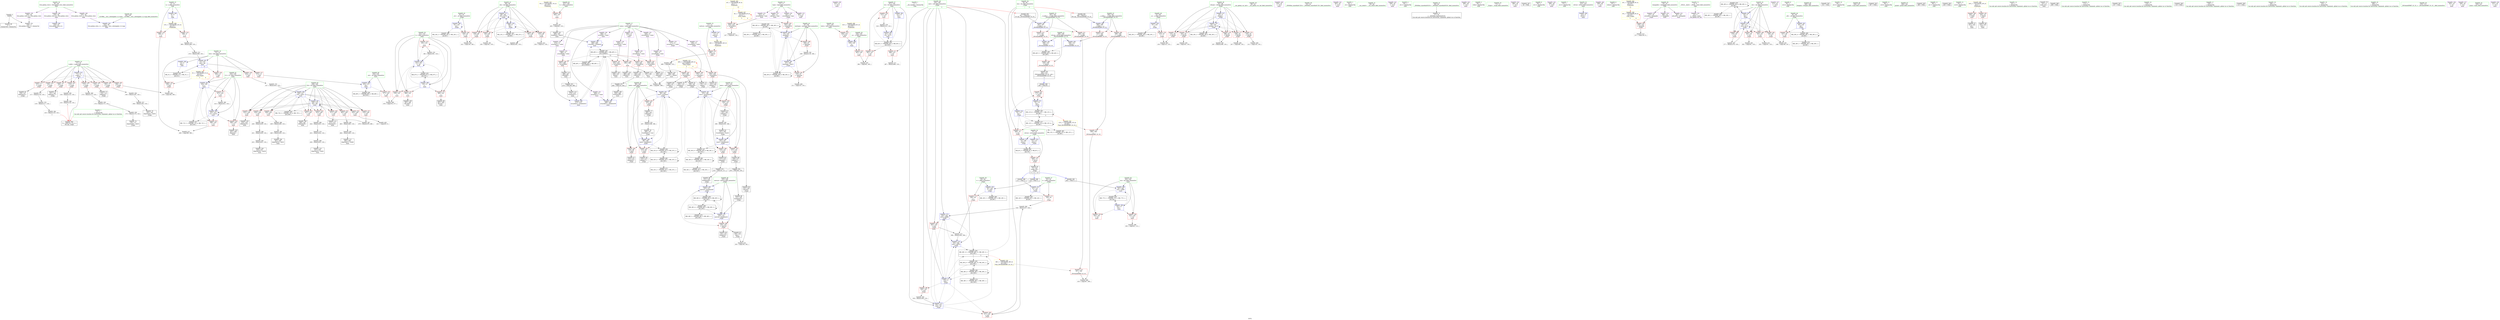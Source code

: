 digraph "SVFG" {
	label="SVFG";

	Node0x55de4c0b1300 [shape=record,color=grey,label="{NodeID: 0\nNullPtr}"];
	Node0x55de4c0b1300 -> Node0x55de4c0e7290[style=solid];
	Node0x55de4c0b1300 -> Node0x55de4c0f3870[style=solid];
	Node0x55de4c0fa990 [shape=record,color=grey,label="{NodeID: 360\n173 = Binary(172, 118, )\n}"];
	Node0x55de4c0fa990 -> Node0x55de4c0fa810[style=solid];
	Node0x55de4c0f4dc0 [shape=record,color=blue,label="{NodeID: 277\n89\<--282\nchl\<--inc76\n_Z2goi\n}"];
	Node0x55de4c0f4dc0 -> Node0x55de4c0eddd0[style=dashed];
	Node0x55de4c0f4dc0 -> Node0x55de4c0edea0[style=dashed];
	Node0x55de4c0f4dc0 -> Node0x55de4c0edf70[style=dashed];
	Node0x55de4c0f4dc0 -> Node0x55de4c0ee040[style=dashed];
	Node0x55de4c0f4dc0 -> Node0x55de4c0f3f20[style=dashed];
	Node0x55de4c0f4dc0 -> Node0x55de4c0f4dc0[style=dashed];
	Node0x55de4c0f4dc0 -> Node0x55de4c120100[style=dashed];
	Node0x55de4c0e8a80 [shape=record,color=red,label="{NodeID: 194\n224\<--99\n\<--newl\n_Z2goi\n}"];
	Node0x55de4c0e8a80 -> Node0x55de4c0e8190[style=solid];
	Node0x55de4c0e5c70 [shape=record,color=black,label="{NodeID: 111\n460\<--459\ntobool44\<--\nmain\n}"];
	Node0x55de4c0e4200 [shape=record,color=green,label="{NodeID: 28\n44\<--48\nllvm.global_ctors\<--llvm.global_ctors_field_insensitive\nGlob }"];
	Node0x55de4c0e4200 -> Node0x55de4c0ec340[style=solid];
	Node0x55de4c0e4200 -> Node0x55de4c0ec440[style=solid];
	Node0x55de4c0e4200 -> Node0x55de4c0ec540[style=solid];
	Node0x55de4c1214d0 [shape=record,color=black,label="{NodeID: 471\nMR_30V_2 = PHI(MR_30V_3, MR_30V_1, )\npts\{98 \}\n}"];
	Node0x55de4c0eee50 [shape=record,color=grey,label="{NodeID: 388\n282 = Binary(281, 118, )\n}"];
	Node0x55de4c0eee50 -> Node0x55de4c0f4dc0[style=solid];
	Node0x55de4c0ea140 [shape=record,color=red,label="{NodeID: 222\n384\<--331\n\<--i\nmain\n}"];
	Node0x55de4c0ea140 -> Node0x55de4c0e5380[style=solid];
	Node0x55de4c0ebbf0 [shape=record,color=purple,label="{NodeID: 139\n352\<--31\n\<--.str.3\nmain\n}"];
	Node0x55de4c0e6740 [shape=record,color=green,label="{NodeID: 56\n325\<--326\ntests\<--tests_field_insensitive\nmain\n}"];
	Node0x55de4c0e6740 -> Node0x55de4c0e9b90[style=solid];
	Node0x55de4c0f3770 [shape=record,color=blue,label="{NodeID: 250\n535\<--46\nllvm.global_ctors_1\<--_GLOBAL__sub_I_dzhulgakov_0_0.cpp\nGlob }"];
	Node0x55de4c0ed340 [shape=record,color=red,label="{NodeID: 167\n160\<--77\n\<--v.addr\n_Z2goi\n}"];
	Node0x55de4c0ed340 -> Node0x55de4c0e7630[style=solid];
	Node0x55de4c0e7f20 [shape=record,color=black,label="{NodeID: 84\n214\<--213\ntobool47\<--\n_Z2goi\n}"];
	Node0x55de4c0d3c60 [shape=record,color=green,label="{NodeID: 1\n7\<--1\n__dso_handle\<--dummyObj\nGlob }"];
	Node0x55de4c1185c0 [shape=record,color=black,label="{NodeID: 444\nMR_44V_3 = PHI(MR_44V_4, MR_44V_2, )\npts\{299 \}\n}"];
	Node0x55de4c1185c0 -> Node0x55de4c0e95e0[style=dashed];
	Node0x55de4c0fab10 [shape=record,color=grey,label="{NodeID: 361\n169 = Binary(118, 168, )\n}"];
	Node0x55de4c0fab10 -> Node0x55de4c0f4330[style=solid];
	Node0x55de4c0f4e90 [shape=record,color=blue,label="{NodeID: 278\n85\<--287\nchtype\<--inc79\n_Z2goi\n}"];
	Node0x55de4c0f4e90 -> Node0x55de4c0ed8f0[style=dashed];
	Node0x55de4c0f4e90 -> Node0x55de4c0ed9c0[style=dashed];
	Node0x55de4c0f4e90 -> Node0x55de4c0eda90[style=dashed];
	Node0x55de4c0f4e90 -> Node0x55de4c0edb60[style=dashed];
	Node0x55de4c0f4e90 -> Node0x55de4c0edc30[style=dashed];
	Node0x55de4c0f4e90 -> Node0x55de4c0f4e90[style=dashed];
	Node0x55de4c0f4e90 -> Node0x55de4c10fbb0[style=dashed];
	Node0x55de4c0e8b50 [shape=record,color=red,label="{NodeID: 195\n204\<--101\n\<--newr\n_Z2goi\n}"];
	Node0x55de4c0e8b50 -> Node0x55de4c0e7d80[style=solid];
	Node0x55de4c0e5d40 [shape=record,color=black,label="{NodeID: 112\n465\<--464\nidxprom47\<--shl46\nmain\n}"];
	Node0x55de4c0e4290 [shape=record,color=green,label="{NodeID: 29\n49\<--50\n__cxx_global_var_init\<--__cxx_global_var_init_field_insensitive\n}"];
	Node0x55de4c1219d0 [shape=record,color=black,label="{NodeID: 472\nMR_32V_2 = PHI(MR_32V_3, MR_32V_1, )\npts\{100 \}\n}"];
	Node0x55de4c0eefd0 [shape=record,color=grey,label="{NodeID: 389\n439 = Binary(438, 118, )\n}"];
	Node0x55de4c0eefd0 -> Node0x55de4c0ef150[style=solid];
	Node0x55de4c0ea210 [shape=record,color=red,label="{NodeID: 223\n391\<--331\n\<--i\nmain\n}"];
	Node0x55de4c0ea210 -> Node0x55de4c0fc610[style=solid];
	Node0x55de4c0ebcc0 [shape=record,color=purple,label="{NodeID: 140\n354\<--34\n\<--.str.4\nmain\n}"];
	Node0x55de4c0e6810 [shape=record,color=green,label="{NodeID: 57\n327\<--328\ntst\<--tst_field_insensitive\nmain\n}"];
	Node0x55de4c0e6810 -> Node0x55de4c0e9c60[style=solid];
	Node0x55de4c0e6810 -> Node0x55de4c0e9d30[style=solid];
	Node0x55de4c0e6810 -> Node0x55de4c0e9e00[style=solid];
	Node0x55de4c0e6810 -> Node0x55de4c0f5440[style=solid];
	Node0x55de4c0e6810 -> Node0x55de4c0f6070[style=solid];
	Node0x55de4c0f3870 [shape=record,color=blue, style = dotted,label="{NodeID: 251\n536\<--3\nllvm.global_ctors_2\<--dummyVal\nGlob }"];
	Node0x55de4c0ed410 [shape=record,color=red,label="{NodeID: 168\n172\<--77\n\<--v.addr\n_Z2goi\n}"];
	Node0x55de4c0ed410 -> Node0x55de4c0fa990[style=solid];
	Node0x55de4c0e7ff0 [shape=record,color=black,label="{NodeID: 85\n217\<--216\ntobool48\<--\n_Z2goi\n}"];
	Node0x55de4c0e7ff0 -> Node0x55de4c0f96d0[style=solid];
	Node0x55de4c0b43b0 [shape=record,color=green,label="{NodeID: 2\n9\<--1\n\<--dummyObj\nCan only get source location for instruction, argument, global var or function.|{<s0>12}}"];
	Node0x55de4c0b43b0:s0 -> Node0x55de4c1492c0[style=solid,color=red];
	Node0x55de4c118ac0 [shape=record,color=black,label="{NodeID: 445\nMR_12V_6 = PHI(MR_12V_7, MR_12V_5, )\npts\{80 \}\n|{|<s4>5}}"];
	Node0x55de4c118ac0 -> Node0x55de4c0e9510[style=dashed];
	Node0x55de4c118ac0 -> Node0x55de4c0f4c20[style=dashed];
	Node0x55de4c118ac0 -> Node0x55de4c118ac0[style=dashed];
	Node0x55de4c118ac0 -> Node0x55de4c1232d0[style=dashed];
	Node0x55de4c118ac0:s4 -> Node0x55de4c129d80[style=dashed,color=red];
	Node0x55de4c0fac90 [shape=record,color=grey,label="{NodeID: 362\n463 = Binary(462, 118, )\n}"];
	Node0x55de4c0fac90 -> Node0x55de4c0fae10[style=solid];
	Node0x55de4c0f4f60 [shape=record,color=blue,label="{NodeID: 279\n75\<--290\nretval\<--\n_Z2goi\n}"];
	Node0x55de4c0f4f60 -> Node0x55de4c11dac0[style=dashed];
	Node0x55de4c0e8c20 [shape=record,color=red,label="{NodeID: 196\n216\<--101\n\<--newr\n_Z2goi\n}"];
	Node0x55de4c0e8c20 -> Node0x55de4c0e7ff0[style=solid];
	Node0x55de4c0e5e10 [shape=record,color=black,label="{NodeID: 113\n468\<--467\ntobool49\<--\nmain\n}"];
	Node0x55de4c0e5e10 -> Node0x55de4c0f9130[style=solid];
	Node0x55de4c0e4320 [shape=record,color=green,label="{NodeID: 30\n53\<--54\n_ZNSt8ios_base4InitC1Ev\<--_ZNSt8ios_base4InitC1Ev_field_insensitive\n}"];
	Node0x55de4c121ed0 [shape=record,color=black,label="{NodeID: 473\nMR_34V_2 = PHI(MR_34V_3, MR_34V_1, )\npts\{102 \}\n}"];
	Node0x55de4c0ef150 [shape=record,color=grey,label="{NodeID: 390\n440 = Binary(439, 118, )\n}"];
	Node0x55de4c0ef150 -> Node0x55de4c0e5860[style=solid];
	Node0x55de4c0ea2e0 [shape=record,color=red,label="{NodeID: 224\n377\<--333\n\<--_n4\nmain\n}"];
	Node0x55de4c0ea2e0 -> Node0x55de4c100ea0[style=solid];
	Node0x55de4c0ebd90 [shape=record,color=purple,label="{NodeID: 141\n402\<--34\n\<--.str.4\nmain\n}"];
	Node0x55de4c0e68e0 [shape=record,color=green,label="{NodeID: 58\n329\<--330\n_n\<--_n_field_insensitive\nmain\n}"];
	Node0x55de4c0e68e0 -> Node0x55de4c0e9ed0[style=solid];
	Node0x55de4c0e68e0 -> Node0x55de4c0f5510[style=solid];
	Node0x55de4c0f3970 [shape=record,color=blue,label="{NodeID: 252\n77\<--74\nv.addr\<--v\n_Z2goi\n}"];
	Node0x55de4c0f3970 -> Node0x55de4c0ed000[style=dashed];
	Node0x55de4c0f3970 -> Node0x55de4c0ed0d0[style=dashed];
	Node0x55de4c0f3970 -> Node0x55de4c0ed1a0[style=dashed];
	Node0x55de4c0f3970 -> Node0x55de4c0ed270[style=dashed];
	Node0x55de4c0f3970 -> Node0x55de4c0ed340[style=dashed];
	Node0x55de4c0f3970 -> Node0x55de4c0ed410[style=dashed];
	Node0x55de4c0f3970 -> Node0x55de4c0ed4e0[style=dashed];
	Node0x55de4c0f3970 -> Node0x55de4c0ed5b0[style=dashed];
	Node0x55de4c0ed4e0 [shape=record,color=red,label="{NodeID: 169\n192\<--77\n\<--v.addr\n_Z2goi\n}"];
	Node0x55de4c0ed4e0 -> Node0x55de4c0fa390[style=solid];
	Node0x55de4c0e80c0 [shape=record,color=black,label="{NodeID: 86\n221\<--219\nfrombool49\<--\n_Z2goi\n}"];
	Node0x55de4c0e80c0 -> Node0x55de4c0f4740[style=solid];
	Node0x55de4c0b5830 [shape=record,color=green,label="{NodeID: 3\n24\<--1\n.str\<--dummyObj\nGlob }"];
	Node0x55de4c129ca0 [shape=record,color=yellow,style=double,label="{NodeID: 529\n38V_1 = ENCHI(MR_38V_0)\npts\{106 \}\nFun[_ZSt3minIiERKT_S2_S2_]}"];
	Node0x55de4c129ca0 -> Node0x55de4c0e99f0[style=dashed];
	Node0x55de4c0fae10 [shape=record,color=grey,label="{NodeID: 363\n464 = Binary(463, 118, )\n}"];
	Node0x55de4c0fae10 -> Node0x55de4c0e5d40[style=solid];
	Node0x55de4c0f5030 [shape=record,color=blue,label="{NodeID: 280\n300\<--296\n__a.addr\<--__a\n_ZSt3minIiERKT_S2_S2_\n}"];
	Node0x55de4c0f5030 -> Node0x55de4c0e96b0[style=dashed];
	Node0x55de4c0f5030 -> Node0x55de4c0e9780[style=dashed];
	Node0x55de4c0e8cf0 [shape=record,color=red,label="{NodeID: 197\n227\<--101\n\<--newr\n_Z2goi\n}"];
	Node0x55de4c0e8cf0 -> Node0x55de4c0e8260[style=solid];
	Node0x55de4c0e5ee0 [shape=record,color=black,label="{NodeID: 114\n474\<--470\nfrombool52\<--\nmain\n}"];
	Node0x55de4c0e5ee0 -> Node0x55de4c0f5d30[style=solid];
	Node0x55de4c0e43b0 [shape=record,color=green,label="{NodeID: 31\n59\<--60\n__cxa_atexit\<--__cxa_atexit_field_insensitive\n}"];
	Node0x55de4c1223d0 [shape=record,color=black,label="{NodeID: 474\nMR_36V_2 = PHI(MR_36V_3, MR_36V_1, )\npts\{104 \}\n}"];
	Node0x55de4c0ef2d0 [shape=record,color=grey,label="{NodeID: 391\n287 = Binary(286, 118, )\n}"];
	Node0x55de4c0ef2d0 -> Node0x55de4c0f4e90[style=solid];
	Node0x55de4c0ea3b0 [shape=record,color=red,label="{NodeID: 225\n398\<--335\n\<--i11\nmain\n}"];
	Node0x55de4c0ea3b0 -> Node0x55de4c1017a0[style=solid];
	Node0x55de4c0ebe60 [shape=record,color=purple,label="{NodeID: 142\n506\<--34\n\<--.str.4\nmain\n}"];
	Node0x55de4c0e69b0 [shape=record,color=green,label="{NodeID: 59\n331\<--332\ni\<--i_field_insensitive\nmain\n}"];
	Node0x55de4c0e69b0 -> Node0x55de4c0e9fa0[style=solid];
	Node0x55de4c0e69b0 -> Node0x55de4c0ea070[style=solid];
	Node0x55de4c0e69b0 -> Node0x55de4c0ea140[style=solid];
	Node0x55de4c0e69b0 -> Node0x55de4c0ea210[style=solid];
	Node0x55de4c0e69b0 -> Node0x55de4c0f56b0[style=solid];
	Node0x55de4c0e69b0 -> Node0x55de4c0f5850[style=solid];
	Node0x55de4c128470 [shape=record,color=yellow,style=double,label="{NodeID: 502\n73V_1 = ENCHI(MR_73V_0)\npts\{338 \}\nFun[main]}"];
	Node0x55de4c128470 -> Node0x55de4c0ea620[style=dashed];
	Node0x55de4c0f3a40 [shape=record,color=blue,label="{NodeID: 253\n75\<--113\nretval\<--\n_Z2goi\n}"];
	Node0x55de4c0f3a40 -> Node0x55de4c11dac0[style=dashed];
	Node0x55de4c0ed5b0 [shape=record,color=red,label="{NodeID: 170\n237\<--77\n\<--v.addr\n_Z2goi\n}"];
	Node0x55de4c0ed5b0 -> Node0x55de4c0e85a0[style=solid];
	Node0x55de4c0e8190 [shape=record,color=black,label="{NodeID: 87\n225\<--224\ntobool50\<--\n_Z2goi\n}"];
	Node0x55de4c0b61c0 [shape=record,color=green,label="{NodeID: 4\n26\<--1\n.str.1\<--dummyObj\nGlob }"];
	Node0x55de4c129d80 [shape=record,color=yellow,style=double,label="{NodeID: 530\n12V_1 = ENCHI(MR_12V_0)\npts\{80 \}\nFun[_ZSt3minIiERKT_S2_S2_]}"];
	Node0x55de4c129d80 -> Node0x55de4c0e9ac0[style=dashed];
	Node0x55de4c0faf90 [shape=record,color=grey,label="{NodeID: 364\n120 = Binary(119, 118, )\n|{<s0>3}}"];
	Node0x55de4c0faf90:s0 -> Node0x55de4c1492c0[style=solid,color=red];
	Node0x55de4c0f5100 [shape=record,color=blue,label="{NodeID: 281\n302\<--297\n__b.addr\<--__b\n_ZSt3minIiERKT_S2_S2_\n}"];
	Node0x55de4c0f5100 -> Node0x55de4c0e9850[style=dashed];
	Node0x55de4c0f5100 -> Node0x55de4c0e9920[style=dashed];
	Node0x55de4c0e8dc0 [shape=record,color=red,label="{NodeID: 198\n234\<--103\n\<--newval\n_Z2goi\n}"];
	Node0x55de4c0e8dc0 -> Node0x55de4c0e8400[style=solid];
	Node0x55de4c0e8dc0 -> Node0x55de4c0e84d0[style=solid];
	Node0x55de4c0e5fb0 [shape=record,color=black,label="{NodeID: 115\n472\<--471\nidxprom50\<--\nmain\n}"];
	Node0x55de4c0e4440 [shape=record,color=green,label="{NodeID: 32\n58\<--64\n_ZNSt8ios_base4InitD1Ev\<--_ZNSt8ios_base4InitD1Ev_field_insensitive\n}"];
	Node0x55de4c0e4440 -> Node0x55de4c0e7460[style=solid];
	Node0x55de4c1228d0 [shape=record,color=black,label="{NodeID: 475\nMR_38V_2 = PHI(MR_38V_3, MR_38V_1, )\npts\{106 \}\n}"];
	Node0x55de4c0ef450 [shape=record,color=grey,label="{NodeID: 392\n183 = cmp(182, 118, )\n}"];
	Node0x55de4c0ea480 [shape=record,color=red,label="{NodeID: 226\n406\<--335\n\<--i11\nmain\n}"];
	Node0x55de4c0ea480 -> Node0x55de4c0e5520[style=solid];
	Node0x55de4c0ebf30 [shape=record,color=purple,label="{NodeID: 143\n366\<--36\n\<--.str.5\nmain\n}"];
	Node0x55de4c0e6a80 [shape=record,color=green,label="{NodeID: 60\n333\<--334\n_n4\<--_n4_field_insensitive\nmain\n}"];
	Node0x55de4c0e6a80 -> Node0x55de4c0ea2e0[style=solid];
	Node0x55de4c0e6a80 -> Node0x55de4c0f5780[style=solid];
	Node0x55de4c0f3b10 [shape=record,color=blue,label="{NodeID: 254\n79\<--113\nres\<--\n_Z2goi\n}"];
	Node0x55de4c0f3b10 -> Node0x55de4c0ed680[style=dashed];
	Node0x55de4c0f3b10 -> Node0x55de4c11dfc0[style=dashed];
	Node0x55de4c0f3b10 -> Node0x55de4c1232d0[style=dashed];
	Node0x55de4c0ed680 [shape=record,color=red,label="{NodeID: 171\n290\<--79\n\<--res\n_Z2goi\n}"];
	Node0x55de4c0ed680 -> Node0x55de4c0f4f60[style=solid];
	Node0x55de4c0e8260 [shape=record,color=black,label="{NodeID: 88\n228\<--227\ntobool51\<--\n_Z2goi\n}"];
	Node0x55de4c0e8260 -> Node0x55de4c0f9c70[style=solid];
	Node0x55de4c0b6250 [shape=record,color=green,label="{NodeID: 5\n28\<--1\nstdin\<--dummyObj\nGlob }"];
	Node0x55de4c0fb110 [shape=record,color=grey,label="{NodeID: 365\n124 = Binary(123, 118, )\n}"];
	Node0x55de4c0fb110 -> Node0x55de4c0fb290[style=solid];
	Node0x55de4c0f51d0 [shape=record,color=blue,label="{NodeID: 282\n298\<--312\nretval\<--\n_ZSt3minIiERKT_S2_S2_\n}"];
	Node0x55de4c0f51d0 -> Node0x55de4c1185c0[style=dashed];
	Node0x55de4c0e8e90 [shape=record,color=red,label="{NodeID: 199\n249\<--105\n\<--cost\n_Z2goi\n}"];
	Node0x55de4c0e8e90 -> Node0x55de4c0fca90[style=solid];
	Node0x55de4c0ea940 [shape=record,color=black,label="{NodeID: 116\n486\<--485\ntobool55\<--\nmain\n}"];
	Node0x55de4c0e44d0 [shape=record,color=green,label="{NodeID: 33\n71\<--72\n_Z2goi\<--_Z2goi_field_insensitive\n}"];
	Node0x55de4c0ef5d0 [shape=record,color=grey,label="{NodeID: 393\n166 = cmp(165, 118, )\n}"];
	Node0x55de4c0ea550 [shape=record,color=red,label="{NodeID: 227\n412\<--335\n\<--i11\nmain\n}"];
	Node0x55de4c0ea550 -> Node0x55de4c0fc790[style=solid];
	Node0x55de4c0ec000 [shape=record,color=purple,label="{NodeID: 144\n388\<--36\n\<--.str.5\nmain\n}"];
	Node0x55de4c0e6b50 [shape=record,color=green,label="{NodeID: 61\n335\<--336\ni11\<--i11_field_insensitive\nmain\n}"];
	Node0x55de4c0e6b50 -> Node0x55de4c0ea3b0[style=solid];
	Node0x55de4c0e6b50 -> Node0x55de4c0ea480[style=solid];
	Node0x55de4c0e6b50 -> Node0x55de4c0ea550[style=solid];
	Node0x55de4c0e6b50 -> Node0x55de4c0f5920[style=solid];
	Node0x55de4c0e6b50 -> Node0x55de4c0f5ac0[style=solid];
	Node0x55de4c1484a0 [shape=record,color=black,label="{NodeID: 587\n56 = PHI()\n}"];
	Node0x55de4c0f3be0 [shape=record,color=blue,label="{NodeID: 255\n81\<--121\nl\<--call\n_Z2goi\n}"];
	Node0x55de4c0f3be0 -> Node0x55de4c0ed750[style=dashed];
	Node0x55de4c0f3be0 -> Node0x55de4c10f5c0[style=dashed];
	Node0x55de4c0ed750 [shape=record,color=red,label="{NodeID: 172\n256\<--81\n\<--l\n_Z2goi\n}"];
	Node0x55de4c0ed750 -> Node0x55de4c0ee9d0[style=solid];
	Node0x55de4c0e8330 [shape=record,color=black,label="{NodeID: 89\n231\<--230\nfrombool52\<--\n_Z2goi\n}"];
	Node0x55de4c0e8330 -> Node0x55de4c0f4810[style=solid];
	Node0x55de4c0b5630 [shape=record,color=green,label="{NodeID: 6\n29\<--1\n.str.2\<--dummyObj\nGlob }"];
	Node0x55de4c0fb290 [shape=record,color=grey,label="{NodeID: 366\n125 = Binary(124, 118, )\n|{<s0>4}}"];
	Node0x55de4c0fb290:s0 -> Node0x55de4c1492c0[style=solid,color=red];
	Node0x55de4c0f52a0 [shape=record,color=blue,label="{NodeID: 283\n298\<--315\nretval\<--\n_ZSt3minIiERKT_S2_S2_\n}"];
	Node0x55de4c0f52a0 -> Node0x55de4c1185c0[style=dashed];
	Node0x55de4c0e8f60 [shape=record,color=red,label="{NodeID: 200\n257\<--105\n\<--cost\n_Z2goi\n}"];
	Node0x55de4c0e8f60 -> Node0x55de4c0ee9d0[style=solid];
	Node0x55de4c0eaa10 [shape=record,color=black,label="{NodeID: 117\n487\<--485\nconv\<--\nmain\n}"];
	Node0x55de4c0eaa10 -> Node0x55de4c0efed0[style=solid];
	Node0x55de4c0e4560 [shape=record,color=green,label="{NodeID: 34\n75\<--76\nretval\<--retval_field_insensitive\n_Z2goi\n}"];
	Node0x55de4c0e4560 -> Node0x55de4c0ecf30[style=solid];
	Node0x55de4c0e4560 -> Node0x55de4c0f3a40[style=solid];
	Node0x55de4c0e4560 -> Node0x55de4c0f4f60[style=solid];
	Node0x55de4c1232d0 [shape=record,color=black,label="{NodeID: 477\nMR_12V_5 = PHI(MR_12V_6, MR_12V_4, )\npts\{80 \}\n}"];
	Node0x55de4c1232d0 -> Node0x55de4c0ed680[style=dashed];
	Node0x55de4c1232d0 -> Node0x55de4c118ac0[style=dashed];
	Node0x55de4c1232d0 -> Node0x55de4c11dfc0[style=dashed];
	Node0x55de4c1232d0 -> Node0x55de4c1232d0[style=dashed];
	Node0x55de4c0ef750 [shape=record,color=grey,label="{NodeID: 394\n489 = cmp(488, 118, )\n}"];
	Node0x55de4c0ef750 -> Node0x55de4c0eaae0[style=solid];
	Node0x55de4c0ea620 [shape=record,color=red,label="{NodeID: 228\n404\<--337\n\<--t\nmain\n}"];
	Node0x55de4c0ea620 -> Node0x55de4c101020[style=solid];
	Node0x55de4c0ec0d0 [shape=record,color=purple,label="{NodeID: 145\n498\<--38\n\<--.str.6\nmain\n}"];
	Node0x55de4c0e6c20 [shape=record,color=green,label="{NodeID: 62\n337\<--338\nt\<--t_field_insensitive\nmain\n}"];
	Node0x55de4c0e6c20 -> Node0x55de4c0ea620[style=solid];
	Node0x55de4c1485a0 [shape=record,color=black,label="{NodeID: 588\n121 = PHI(73, )\n}"];
	Node0x55de4c1485a0 -> Node0x55de4c0f3be0[style=solid];
	Node0x55de4c0f3cb0 [shape=record,color=blue,label="{NodeID: 256\n83\<--126\nr\<--call3\n_Z2goi\n}"];
	Node0x55de4c0f3cb0 -> Node0x55de4c0ed820[style=dashed];
	Node0x55de4c0f3cb0 -> Node0x55de4c10fac0[style=dashed];
	Node0x55de4c0ed820 [shape=record,color=red,label="{NodeID: 173\n264\<--83\n\<--r\n_Z2goi\n}"];
	Node0x55de4c0ed820 -> Node0x55de4c0fc010[style=solid];
	Node0x55de4c0e8400 [shape=record,color=black,label="{NodeID: 90\n235\<--234\ntobool54\<--\n_Z2goi\n}"];
	Node0x55de4c0b56c0 [shape=record,color=green,label="{NodeID: 7\n31\<--1\n.str.3\<--dummyObj\nGlob }"];
	Node0x55de4c0fb410 [shape=record,color=grey,label="{NodeID: 367\n479 = Binary(478, 480, )\n}"];
	Node0x55de4c0fb410 -> Node0x55de4c0f5e00[style=solid];
	Node0x55de4c0f5370 [shape=record,color=blue,label="{NodeID: 284\n323\<--9\nretval\<--\nmain\n}"];
	Node0x55de4c0e9030 [shape=record,color=red,label="{NodeID: 201\n265\<--105\n\<--cost\n_Z2goi\n}"];
	Node0x55de4c0e9030 -> Node0x55de4c0fc010[style=solid];
	Node0x55de4c0eaae0 [shape=record,color=black,label="{NodeID: 118\n490\<--489\nconv57\<--cmp56\nmain\n}"];
	Node0x55de4c0eaae0 -> Node0x55de4c0efed0[style=solid];
	Node0x55de4c0e45f0 [shape=record,color=green,label="{NodeID: 35\n77\<--78\nv.addr\<--v.addr_field_insensitive\n_Z2goi\n}"];
	Node0x55de4c0e45f0 -> Node0x55de4c0ed000[style=solid];
	Node0x55de4c0e45f0 -> Node0x55de4c0ed0d0[style=solid];
	Node0x55de4c0e45f0 -> Node0x55de4c0ed1a0[style=solid];
	Node0x55de4c0e45f0 -> Node0x55de4c0ed270[style=solid];
	Node0x55de4c0e45f0 -> Node0x55de4c0ed340[style=solid];
	Node0x55de4c0e45f0 -> Node0x55de4c0ed410[style=solid];
	Node0x55de4c0e45f0 -> Node0x55de4c0ed4e0[style=solid];
	Node0x55de4c0e45f0 -> Node0x55de4c0ed5b0[style=solid];
	Node0x55de4c0e45f0 -> Node0x55de4c0f3970[style=solid];
	Node0x55de4c0ef8d0 [shape=record,color=grey,label="{NodeID: 395\n141 = cmp(139, 140, )\n}"];
	Node0x55de4c0ea6f0 [shape=record,color=red,label="{NodeID: 229\n420\<--339\n\<--i20\nmain\n}"];
	Node0x55de4c0ea6f0 -> Node0x55de4c0f04d0[style=solid];
	Node0x55de4c0ec1a0 [shape=record,color=purple,label="{NodeID: 146\n509\<--40\n\<--.str.7\nmain\n}"];
	Node0x55de4c0e6cf0 [shape=record,color=green,label="{NodeID: 63\n339\<--340\ni20\<--i20_field_insensitive\nmain\n}"];
	Node0x55de4c0e6cf0 -> Node0x55de4c0ea6f0[style=solid];
	Node0x55de4c0e6cf0 -> Node0x55de4c0ea7c0[style=solid];
	Node0x55de4c0e6cf0 -> Node0x55de4c0f27b0[style=solid];
	Node0x55de4c0e6cf0 -> Node0x55de4c0f2840[style=solid];
	Node0x55de4c0e6cf0 -> Node0x55de4c0f2910[style=solid];
	Node0x55de4c0e6cf0 -> Node0x55de4c0f29e0[style=solid];
	Node0x55de4c0e6cf0 -> Node0x55de4c0f2ab0[style=solid];
	Node0x55de4c0e6cf0 -> Node0x55de4c0f2b80[style=solid];
	Node0x55de4c0e6cf0 -> Node0x55de4c0f2c50[style=solid];
	Node0x55de4c0e6cf0 -> Node0x55de4c0f5b90[style=solid];
	Node0x55de4c0e6cf0 -> Node0x55de4c0f5e00[style=solid];
	Node0x55de4c148790 [shape=record,color=black,label="{NodeID: 589\n126 = PHI(73, )\n}"];
	Node0x55de4c148790 -> Node0x55de4c0f3cb0[style=solid];
	Node0x55de4c1287f0 [shape=record,color=yellow,style=double,label="{NodeID: 506\n2V_1 = ENCHI(MR_2V_0)\npts\{14 \}\nFun[_Z2goi]|{|<s1>3|<s2>4}}"];
	Node0x55de4c1287f0 -> Node0x55de4c0eca50[style=dashed];
	Node0x55de4c1287f0:s1 -> Node0x55de4c1287f0[style=dashed,color=red];
	Node0x55de4c1287f0:s2 -> Node0x55de4c1287f0[style=dashed,color=red];
	Node0x55de4c0f3d80 [shape=record,color=blue,label="{NodeID: 257\n85\<--9\nchtype\<--\n_Z2goi\n}"];
	Node0x55de4c0f3d80 -> Node0x55de4c0ed8f0[style=dashed];
	Node0x55de4c0f3d80 -> Node0x55de4c0ed9c0[style=dashed];
	Node0x55de4c0f3d80 -> Node0x55de4c0eda90[style=dashed];
	Node0x55de4c0f3d80 -> Node0x55de4c0edb60[style=dashed];
	Node0x55de4c0f3d80 -> Node0x55de4c0edc30[style=dashed];
	Node0x55de4c0f3d80 -> Node0x55de4c0f4e90[style=dashed];
	Node0x55de4c0f3d80 -> Node0x55de4c10fbb0[style=dashed];
	Node0x55de4c0ed8f0 [shape=record,color=red,label="{NodeID: 174\n132\<--85\n\<--chtype\n_Z2goi\n}"];
	Node0x55de4c0ed8f0 -> Node0x55de4c100d20[style=solid];
	Node0x55de4c0e84d0 [shape=record,color=black,label="{NodeID: 91\n236\<--234\nconv\<--\n_Z2goi\n}"];
	Node0x55de4c0e84d0 -> Node0x55de4c1014a0[style=solid];
	Node0x55de4c0b15a0 [shape=record,color=green,label="{NodeID: 8\n33\<--1\nstdout\<--dummyObj\nGlob }"];
	Node0x55de4c0fb590 [shape=record,color=grey,label="{NodeID: 368\n456 = Binary(455, 118, )\n}"];
	Node0x55de4c0fb590 -> Node0x55de4c0e5ba0[style=solid];
	Node0x55de4c0f5440 [shape=record,color=blue,label="{NodeID: 285\n327\<--9\ntst\<--\nmain\n}"];
	Node0x55de4c0f5440 -> Node0x55de4c11b7c0[style=dashed];
	Node0x55de4c0e9100 [shape=record,color=red,label="{NodeID: 202\n156\<--155\n\<--arrayidx\n_Z2goi\n}"];
	Node0x55de4c0e9100 -> Node0x55de4c101620[style=solid];
	Node0x55de4c0eabb0 [shape=record,color=purple,label="{NodeID: 119\n55\<--4\n\<--_ZStL8__ioinit\n__cxx_global_var_init\n}"];
	Node0x55de4c0e4680 [shape=record,color=green,label="{NodeID: 36\n79\<--80\nres\<--res_field_insensitive\n_Z2goi\n|{|<s3>5}}"];
	Node0x55de4c0e4680 -> Node0x55de4c0ed680[style=solid];
	Node0x55de4c0e4680 -> Node0x55de4c0f3b10[style=solid];
	Node0x55de4c0e4680 -> Node0x55de4c0f4c20[style=solid];
	Node0x55de4c0e4680:s3 -> Node0x55de4c149660[style=solid,color=red];
	Node0x55de4c123cd0 [shape=record,color=black,label="{NodeID: 479\nMR_26V_4 = PHI(MR_26V_6, MR_26V_3, )\npts\{94 \}\n}"];
	Node0x55de4c123cd0 -> Node0x55de4c0f40c0[style=dashed];
	Node0x55de4c123cd0 -> Node0x55de4c120ad0[style=dashed];
	Node0x55de4c123cd0 -> Node0x55de4c123cd0[style=dashed];
	Node0x55de4c0efa50 [shape=record,color=grey,label="{NodeID: 396\n310 = cmp(307, 309, )\n}"];
	Node0x55de4c0ea7c0 [shape=record,color=red,label="{NodeID: 230\n423\<--339\n\<--i20\nmain\n}"];
	Node0x55de4c0ea7c0 -> Node0x55de4c0e55f0[style=solid];
	Node0x55de4c0ec270 [shape=record,color=purple,label="{NodeID: 147\n512\<--42\n\<--.str.8\nmain\n}"];
	Node0x55de4c0e6dc0 [shape=record,color=green,label="{NodeID: 64\n341\<--342\nres\<--res_field_insensitive\nmain\n}"];
	Node0x55de4c0e6dc0 -> Node0x55de4c0f2d20[style=solid];
	Node0x55de4c0e6dc0 -> Node0x55de4c0f2df0[style=solid];
	Node0x55de4c0e6dc0 -> Node0x55de4c0f5ed0[style=solid];
	Node0x55de4c0e6dc0 -> Node0x55de4c0f5fa0[style=solid];
	Node0x55de4c148890 [shape=record,color=black,label="{NodeID: 590\n269 = PHI(295, )\n}"];
	Node0x55de4c148890 -> Node0x55de4c0e9510[style=solid];
	Node0x55de4c128900 [shape=record,color=yellow,style=double,label="{NodeID: 507\n4V_1 = ENCHI(MR_4V_0)\npts\{17 \}\nFun[_Z2goi]|{|<s1>3|<s2>4}}"];
	Node0x55de4c128900 -> Node0x55de4c0e91d0[style=dashed];
	Node0x55de4c128900:s1 -> Node0x55de4c128900[style=dashed,color=red];
	Node0x55de4c128900:s2 -> Node0x55de4c128900[style=dashed,color=red];
	Node0x55de4c0f3e50 [shape=record,color=blue,label="{NodeID: 258\n87\<--130\n_n\<--\n_Z2goi\n}"];
	Node0x55de4c0f3e50 -> Node0x55de4c0edd00[style=dashed];
	Node0x55de4c0f3e50 -> Node0x55de4c10fca0[style=dashed];
	Node0x55de4c0ed9c0 [shape=record,color=red,label="{NodeID: 175\n150\<--85\n\<--chtype\n_Z2goi\n}"];
	Node0x55de4c0ed9c0 -> Node0x55de4c0f0050[style=solid];
	Node0x55de4c0e85a0 [shape=record,color=black,label="{NodeID: 92\n238\<--237\nidxprom55\<--\n_Z2goi\n}"];
	Node0x55de4c0b1630 [shape=record,color=green,label="{NodeID: 9\n34\<--1\n.str.4\<--dummyObj\nGlob }"];
	Node0x55de4c0fb710 [shape=record,color=grey,label="{NodeID: 369\n454 = Binary(453, 118, )\n}"];
	Node0x55de4c0fb710 -> Node0x55de4c0fb890[style=solid];
	Node0x55de4c0f5510 [shape=record,color=blue,label="{NodeID: 286\n329\<--359\n_n\<--\nmain\n}"];
	Node0x55de4c0f5510 -> Node0x55de4c0e9ed0[style=dashed];
	Node0x55de4c0e91d0 [shape=record,color=red,label="{NodeID: 203\n163\<--162\n\<--arrayidx18\n_Z2goi\n}"];
	Node0x55de4c0e91d0 -> Node0x55de4c0f4260[style=solid];
	Node0x55de4c0eac80 [shape=record,color=purple,label="{NodeID: 120\n162\<--15\narrayidx18\<--type\n_Z2goi\n}"];
	Node0x55de4c0eac80 -> Node0x55de4c0e91d0[style=solid];
	Node0x55de4c0e4750 [shape=record,color=green,label="{NodeID: 37\n81\<--82\nl\<--l_field_insensitive\n_Z2goi\n}"];
	Node0x55de4c0e4750 -> Node0x55de4c0ed750[style=solid];
	Node0x55de4c0e4750 -> Node0x55de4c0f3be0[style=solid];
	Node0x55de4c1241d0 [shape=record,color=black,label="{NodeID: 480\nMR_28V_4 = PHI(MR_28V_5, MR_28V_3, )\npts\{96 \}\n}"];
	Node0x55de4c1241d0 -> Node0x55de4c0f4190[style=dashed];
	Node0x55de4c1241d0 -> Node0x55de4c120fd0[style=dashed];
	Node0x55de4c1241d0 -> Node0x55de4c1241d0[style=dashed];
	Node0x55de4c0efbd0 [shape=record,color=grey,label="{NodeID: 397\n364 = cmp(362, 363, )\n}"];
	Node0x55de4c0f27b0 [shape=record,color=red,label="{NodeID: 231\n429\<--339\n\<--i20\nmain\n}"];
	Node0x55de4c0f27b0 -> Node0x55de4c0eeb50[style=solid];
	Node0x55de4c0ec340 [shape=record,color=purple,label="{NodeID: 148\n534\<--44\nllvm.global_ctors_0\<--llvm.global_ctors\nGlob }"];
	Node0x55de4c0ec340 -> Node0x55de4c0f3670[style=solid];
	Node0x55de4c0e6e90 [shape=record,color=green,label="{NodeID: 65\n348\<--349\nfreopen\<--freopen_field_insensitive\n}"];
	Node0x55de4c1489d0 [shape=record,color=black,label="{NodeID: 591\n355 = PHI()\n}"];
	Node0x55de4c1289e0 [shape=record,color=yellow,style=double,label="{NodeID: 508\n6V_1 = ENCHI(MR_6V_0)\npts\{20 \}\nFun[_Z2goi]|{|<s1>3|<s2>4}}"];
	Node0x55de4c1289e0 -> Node0x55de4c0e9100[style=dashed];
	Node0x55de4c1289e0:s1 -> Node0x55de4c1289e0[style=dashed,color=red];
	Node0x55de4c1289e0:s2 -> Node0x55de4c1289e0[style=dashed,color=red];
	Node0x55de4c0f3f20 [shape=record,color=blue,label="{NodeID: 259\n89\<--9\nchl\<--\n_Z2goi\n}"];
	Node0x55de4c0f3f20 -> Node0x55de4c0eddd0[style=dashed];
	Node0x55de4c0f3f20 -> Node0x55de4c0edea0[style=dashed];
	Node0x55de4c0f3f20 -> Node0x55de4c0edf70[style=dashed];
	Node0x55de4c0f3f20 -> Node0x55de4c0ee040[style=dashed];
	Node0x55de4c0f3f20 -> Node0x55de4c0f3f20[style=dashed];
	Node0x55de4c0f3f20 -> Node0x55de4c0f4dc0[style=dashed];
	Node0x55de4c0f3f20 -> Node0x55de4c120100[style=dashed];
	Node0x55de4c0eda90 [shape=record,color=red,label="{NodeID: 176\n165\<--85\n\<--chtype\n_Z2goi\n}"];
	Node0x55de4c0eda90 -> Node0x55de4c0ef5d0[style=solid];
	Node0x55de4c0e8670 [shape=record,color=black,label="{NodeID: 93\n241\<--240\ntobool57\<--\n_Z2goi\n}"];
	Node0x55de4c0b4620 [shape=record,color=green,label="{NodeID: 10\n36\<--1\n.str.5\<--dummyObj\nGlob }"];
	Node0x55de4c11b2c0 [shape=record,color=black,label="{NodeID: 453\nMR_2V_2 = PHI(MR_2V_3, MR_2V_1, )\npts\{14 \}\n}"];
	Node0x55de4c11b2c0 -> Node0x55de4c0f55e0[style=dashed];
	Node0x55de4c0fb890 [shape=record,color=grey,label="{NodeID: 370\n455 = Binary(454, 118, )\n}"];
	Node0x55de4c0fb890 -> Node0x55de4c0fb590[style=solid];
	Node0x55de4c0f55e0 [shape=record,color=blue,label="{NodeID: 287\n13\<--370\nintn\<--div\nmain\n|{|<s4>12}}"];
	Node0x55de4c0f55e0 -> Node0x55de4c0ecb20[style=dashed];
	Node0x55de4c0f55e0 -> Node0x55de4c0ecbf0[style=dashed];
	Node0x55de4c0f55e0 -> Node0x55de4c0eccc0[style=dashed];
	Node0x55de4c0f55e0 -> Node0x55de4c11b2c0[style=dashed];
	Node0x55de4c0f55e0:s4 -> Node0x55de4c1287f0[style=dashed,color=red];
	Node0x55de4c0e92a0 [shape=record,color=red,label="{NodeID: 204\n178\<--177\n\<--arrayidx27\n_Z2goi\n}"];
	Node0x55de4c0e92a0 -> Node0x55de4c0e77d0[style=solid];
	Node0x55de4c0e92a0 -> Node0x55de4c0e78a0[style=solid];
	Node0x55de4c0ead50 [shape=record,color=purple,label="{NodeID: 121\n382\<--15\n\<--type\nmain\n}"];
	Node0x55de4c0e4820 [shape=record,color=green,label="{NodeID: 38\n83\<--84\nr\<--r_field_insensitive\n_Z2goi\n}"];
	Node0x55de4c0e4820 -> Node0x55de4c0ed820[style=solid];
	Node0x55de4c0e4820 -> Node0x55de4c0f3cb0[style=solid];
	Node0x55de4c1246d0 [shape=record,color=black,label="{NodeID: 481\nMR_30V_4 = PHI(MR_30V_5, MR_30V_3, )\npts\{98 \}\n}"];
	Node0x55de4c1246d0 -> Node0x55de4c0f4260[style=dashed];
	Node0x55de4c1246d0 -> Node0x55de4c1158c0[style=dashed];
	Node0x55de4c1246d0 -> Node0x55de4c1214d0[style=dashed];
	Node0x55de4c1246d0 -> Node0x55de4c1246d0[style=dashed];
	Node0x55de4c0efd50 [shape=record,color=grey,label="{NodeID: 398\n503 = cmp(502, 113, )\n}"];
	Node0x55de4c0f2840 [shape=record,color=red,label="{NodeID: 232\n438\<--339\n\<--i20\nmain\n}"];
	Node0x55de4c0f2840 -> Node0x55de4c0eefd0[style=solid];
	Node0x55de4c0ec440 [shape=record,color=purple,label="{NodeID: 149\n535\<--44\nllvm.global_ctors_1\<--llvm.global_ctors\nGlob }"];
	Node0x55de4c0ec440 -> Node0x55de4c0f3770[style=solid];
	Node0x55de4c0e6f90 [shape=record,color=green,label="{NodeID: 66\n356\<--357\nscanf\<--scanf_field_insensitive\n}"];
	Node0x55de4c148aa0 [shape=record,color=black,label="{NodeID: 592\n367 = PHI()\n}"];
	Node0x55de4c0f3ff0 [shape=record,color=blue,label="{NodeID: 260\n91\<--130\n_n5\<--\n_Z2goi\n}"];
	Node0x55de4c0f3ff0 -> Node0x55de4c0ee110[style=dashed];
	Node0x55de4c0f3ff0 -> Node0x55de4c0f3ff0[style=dashed];
	Node0x55de4c0f3ff0 -> Node0x55de4c1205d0[style=dashed];
	Node0x55de4c0edb60 [shape=record,color=red,label="{NodeID: 177\n246\<--85\n\<--chtype\n_Z2goi\n}"];
	Node0x55de4c0edb60 -> Node0x55de4c101320[style=solid];
	Node0x55de4c0e8740 [shape=record,color=black,label="{NodeID: 94\n242\<--240\nconv58\<--\n_Z2goi\n}"];
	Node0x55de4c0e8740 -> Node0x55de4c1014a0[style=solid];
	Node0x55de4c0b46f0 [shape=record,color=green,label="{NodeID: 11\n38\<--1\n.str.6\<--dummyObj\nGlob }"];
	Node0x55de4c11b7c0 [shape=record,color=black,label="{NodeID: 454\nMR_63V_3 = PHI(MR_63V_4, MR_63V_2, )\npts\{328 \}\n}"];
	Node0x55de4c11b7c0 -> Node0x55de4c0e9c60[style=dashed];
	Node0x55de4c11b7c0 -> Node0x55de4c0e9d30[style=dashed];
	Node0x55de4c11b7c0 -> Node0x55de4c0e9e00[style=dashed];
	Node0x55de4c11b7c0 -> Node0x55de4c0f6070[style=dashed];
	Node0x55de4c0fba10 [shape=record,color=grey,label="{NodeID: 371\n497 = Binary(496, 118, )\n}"];
	Node0x55de4c0f56b0 [shape=record,color=blue,label="{NodeID: 288\n331\<--9\ni\<--\nmain\n}"];
	Node0x55de4c0f56b0 -> Node0x55de4c0e9fa0[style=dashed];
	Node0x55de4c0f56b0 -> Node0x55de4c0ea070[style=dashed];
	Node0x55de4c0f56b0 -> Node0x55de4c0ea140[style=dashed];
	Node0x55de4c0f56b0 -> Node0x55de4c0ea210[style=dashed];
	Node0x55de4c0f56b0 -> Node0x55de4c0f5850[style=dashed];
	Node0x55de4c0f56b0 -> Node0x55de4c11bcc0[style=dashed];
	Node0x55de4c0e9370 [shape=record,color=red,label="{NodeID: 205\n197\<--196\n\<--arrayidx36\n_Z2goi\n}"];
	Node0x55de4c0e9370 -> Node0x55de4c0e7be0[style=solid];
	Node0x55de4c0e9370 -> Node0x55de4c0e7cb0[style=solid];
	Node0x55de4c0eae20 [shape=record,color=purple,label="{NodeID: 122\n425\<--15\narrayidx26\<--type\nmain\n}"];
	Node0x55de4c0eae20 -> Node0x55de4c0f2ec0[style=solid];
	Node0x55de4c0e48f0 [shape=record,color=green,label="{NodeID: 39\n85\<--86\nchtype\<--chtype_field_insensitive\n_Z2goi\n}"];
	Node0x55de4c0e48f0 -> Node0x55de4c0ed8f0[style=solid];
	Node0x55de4c0e48f0 -> Node0x55de4c0ed9c0[style=solid];
	Node0x55de4c0e48f0 -> Node0x55de4c0eda90[style=solid];
	Node0x55de4c0e48f0 -> Node0x55de4c0edb60[style=solid];
	Node0x55de4c0e48f0 -> Node0x55de4c0edc30[style=solid];
	Node0x55de4c0e48f0 -> Node0x55de4c0f3d80[style=solid];
	Node0x55de4c0e48f0 -> Node0x55de4c0f4e90[style=solid];
	Node0x55de4c124bd0 [shape=record,color=black,label="{NodeID: 482\nMR_32V_4 = PHI(MR_32V_5, MR_32V_3, )\npts\{100 \}\n}"];
	Node0x55de4c124bd0 -> Node0x55de4c0f4400[style=dashed];
	Node0x55de4c124bd0 -> Node0x55de4c115dc0[style=dashed];
	Node0x55de4c124bd0 -> Node0x55de4c1219d0[style=dashed];
	Node0x55de4c124bd0 -> Node0x55de4c124bd0[style=dashed];
	Node0x55de4c0efed0 [shape=record,color=grey,label="{NodeID: 399\n491 = cmp(487, 490, )\n}"];
	Node0x55de4c0f2910 [shape=record,color=red,label="{NodeID: 233\n447\<--339\n\<--i20\nmain\n}"];
	Node0x55de4c0f2910 -> Node0x55de4c0e5ad0[style=solid];
	Node0x55de4c0ec540 [shape=record,color=purple,label="{NodeID: 150\n536\<--44\nllvm.global_ctors_2\<--llvm.global_ctors\nGlob }"];
	Node0x55de4c0ec540 -> Node0x55de4c0f3870[style=solid];
	Node0x55de4c0e7090 [shape=record,color=green,label="{NodeID: 67\n500\<--501\nprintf\<--printf_field_insensitive\n}"];
	Node0x55de4c148b70 [shape=record,color=black,label="{NodeID: 593\n389 = PHI()\n}"];
	Node0x55de4c0f40c0 [shape=record,color=blue,label="{NodeID: 261\n93\<--9\nchr\<--\n_Z2goi\n}"];
	Node0x55de4c0f40c0 -> Node0x55de4c0ee1e0[style=dashed];
	Node0x55de4c0f40c0 -> Node0x55de4c0ee2b0[style=dashed];
	Node0x55de4c0f40c0 -> Node0x55de4c0ee380[style=dashed];
	Node0x55de4c0f40c0 -> Node0x55de4c0ee450[style=dashed];
	Node0x55de4c0f40c0 -> Node0x55de4c0f4cf0[style=dashed];
	Node0x55de4c0f40c0 -> Node0x55de4c123cd0[style=dashed];
	Node0x55de4c0edc30 [shape=record,color=red,label="{NodeID: 178\n286\<--85\n\<--chtype\n_Z2goi\n}"];
	Node0x55de4c0edc30 -> Node0x55de4c0ef2d0[style=solid];
	Node0x55de4c0e8810 [shape=record,color=black,label="{NodeID: 95\n73\<--293\n_Z2goi_ret\<--\n_Z2goi\n|{<s0>3|<s1>4|<s2>12}}"];
	Node0x55de4c0e8810:s0 -> Node0x55de4c1485a0[style=solid,color=blue];
	Node0x55de4c0e8810:s1 -> Node0x55de4c148790[style=solid,color=blue];
	Node0x55de4c0e8810:s2 -> Node0x55de4c148e20[style=solid,color=blue];
	Node0x55de4c0b5af0 [shape=record,color=green,label="{NodeID: 12\n40\<--1\n.str.7\<--dummyObj\nGlob }"];
	Node0x55de4c11bcc0 [shape=record,color=black,label="{NodeID: 455\nMR_67V_2 = PHI(MR_67V_4, MR_67V_1, )\npts\{332 \}\n}"];
	Node0x55de4c11bcc0 -> Node0x55de4c0f56b0[style=dashed];
	Node0x55de4c0fbb90 [shape=record,color=grey,label="{NodeID: 372\n369 = Binary(368, 118, )\n}"];
	Node0x55de4c0fbb90 -> Node0x55de4c0fbd10[style=solid];
	Node0x55de4c0f5780 [shape=record,color=blue,label="{NodeID: 289\n333\<--373\n_n4\<--\nmain\n}"];
	Node0x55de4c0f5780 -> Node0x55de4c0ea2e0[style=dashed];
	Node0x55de4c0f5780 -> Node0x55de4c11c1c0[style=dashed];
	Node0x55de4c0e9440 [shape=record,color=red,label="{NodeID: 206\n240\<--239\n\<--arrayidx56\n_Z2goi\n}"];
	Node0x55de4c0e9440 -> Node0x55de4c0e8670[style=solid];
	Node0x55de4c0e9440 -> Node0x55de4c0e8740[style=solid];
	Node0x55de4c0eaef0 [shape=record,color=purple,label="{NodeID: 123\n155\<--18\narrayidx\<--changable\n_Z2goi\n}"];
	Node0x55de4c0eaef0 -> Node0x55de4c0e9100[style=solid];
	Node0x55de4c0e49c0 [shape=record,color=green,label="{NodeID: 40\n87\<--88\n_n\<--_n_field_insensitive\n_Z2goi\n}"];
	Node0x55de4c0e49c0 -> Node0x55de4c0edd00[style=solid];
	Node0x55de4c0e49c0 -> Node0x55de4c0f3e50[style=solid];
	Node0x55de4c1250d0 [shape=record,color=black,label="{NodeID: 483\nMR_34V_4 = PHI(MR_34V_5, MR_34V_3, )\npts\{102 \}\n}"];
	Node0x55de4c1250d0 -> Node0x55de4c0f45a0[style=dashed];
	Node0x55de4c1250d0 -> Node0x55de4c1162c0[style=dashed];
	Node0x55de4c1250d0 -> Node0x55de4c121ed0[style=dashed];
	Node0x55de4c1250d0 -> Node0x55de4c1250d0[style=dashed];
	Node0x55de4c0f0050 [shape=record,color=grey,label="{NodeID: 400\n151 = cmp(150, 118, )\n}"];
	Node0x55de4c0f29e0 [shape=record,color=red,label="{NodeID: 234\n453\<--339\n\<--i20\nmain\n}"];
	Node0x55de4c0f29e0 -> Node0x55de4c0fb710[style=solid];
	Node0x55de4c0ec640 [shape=record,color=purple,label="{NodeID: 151\n383\<--15\nadd.ptr\<--type\nmain\n}"];
	Node0x55de4c0e7190 [shape=record,color=green,label="{NodeID: 68\n46\<--530\n_GLOBAL__sub_I_dzhulgakov_0_0.cpp\<--_GLOBAL__sub_I_dzhulgakov_0_0.cpp_field_insensitive\n}"];
	Node0x55de4c0e7190 -> Node0x55de4c0f3770[style=solid];
	Node0x55de4c148d50 [shape=record,color=black,label="{NodeID: 594\n403 = PHI()\n}"];
	Node0x55de4c1135c0 [shape=record,color=black,label="{NodeID: 428\nMR_38V_13 = PHI(MR_38V_12, MR_38V_11, )\npts\{106 \}\n|{|<s2>5}}"];
	Node0x55de4c1135c0 -> Node0x55de4c0e9510[style=dashed];
	Node0x55de4c1135c0 -> Node0x55de4c116cc0[style=dashed];
	Node0x55de4c1135c0:s2 -> Node0x55de4c129ca0[style=dashed,color=red];
	Node0x55de4c0f4190 [shape=record,color=blue,label="{NodeID: 262\n95\<--130\n_n9\<--\n_Z2goi\n}"];
	Node0x55de4c0f4190 -> Node0x55de4c0ee520[style=dashed];
	Node0x55de4c0f4190 -> Node0x55de4c1241d0[style=dashed];
	Node0x55de4c0edd00 [shape=record,color=red,label="{NodeID: 179\n133\<--87\n\<--_n\n_Z2goi\n}"];
	Node0x55de4c0edd00 -> Node0x55de4c100d20[style=solid];
	Node0x55de4c0e5040 [shape=record,color=black,label="{NodeID: 96\n295\<--318\n_ZSt3minIiERKT_S2_S2__ret\<--\n_ZSt3minIiERKT_S2_S2_\n|{<s0>5}}"];
	Node0x55de4c0e5040:s0 -> Node0x55de4c148890[style=solid,color=blue];
	Node0x55de4c0b5bc0 [shape=record,color=green,label="{NodeID: 13\n42\<--1\n.str.8\<--dummyObj\nGlob }"];
	Node0x55de4c11c1c0 [shape=record,color=black,label="{NodeID: 456\nMR_69V_2 = PHI(MR_69V_3, MR_69V_1, )\npts\{334 \}\n}"];
	Node0x55de4c11c1c0 -> Node0x55de4c0f5780[style=dashed];
	Node0x55de4c0fbd10 [shape=record,color=grey,label="{NodeID: 373\n370 = Binary(369, 130, )\n}"];
	Node0x55de4c0fbd10 -> Node0x55de4c0f55e0[style=solid];
	Node0x55de4c0f5850 [shape=record,color=blue,label="{NodeID: 290\n331\<--392\ni\<--inc\nmain\n}"];
	Node0x55de4c0f5850 -> Node0x55de4c0e9fa0[style=dashed];
	Node0x55de4c0f5850 -> Node0x55de4c0ea070[style=dashed];
	Node0x55de4c0f5850 -> Node0x55de4c0ea140[style=dashed];
	Node0x55de4c0f5850 -> Node0x55de4c0ea210[style=dashed];
	Node0x55de4c0f5850 -> Node0x55de4c0f5850[style=dashed];
	Node0x55de4c0f5850 -> Node0x55de4c11bcc0[style=dashed];
	Node0x55de4c0e9510 [shape=record,color=red,label="{NodeID: 207\n272\<--269\n\<--call72\n_Z2goi\n}"];
	Node0x55de4c0e9510 -> Node0x55de4c0f4c20[style=solid];
	Node0x55de4c0eafc0 [shape=record,color=purple,label="{NodeID: 124\n386\<--18\n\<--changable\nmain\n}"];
	Node0x55de4c0e4a90 [shape=record,color=green,label="{NodeID: 41\n89\<--90\nchl\<--chl_field_insensitive\n_Z2goi\n}"];
	Node0x55de4c0e4a90 -> Node0x55de4c0eddd0[style=solid];
	Node0x55de4c0e4a90 -> Node0x55de4c0edea0[style=solid];
	Node0x55de4c0e4a90 -> Node0x55de4c0edf70[style=solid];
	Node0x55de4c0e4a90 -> Node0x55de4c0ee040[style=solid];
	Node0x55de4c0e4a90 -> Node0x55de4c0f3f20[style=solid];
	Node0x55de4c0e4a90 -> Node0x55de4c0f4dc0[style=solid];
	Node0x55de4c1255d0 [shape=record,color=black,label="{NodeID: 484\nMR_36V_4 = PHI(MR_36V_5, MR_36V_3, )\npts\{104 \}\n}"];
	Node0x55de4c1255d0 -> Node0x55de4c0f4740[style=dashed];
	Node0x55de4c1255d0 -> Node0x55de4c0f4810[style=dashed];
	Node0x55de4c1255d0 -> Node0x55de4c1167c0[style=dashed];
	Node0x55de4c1255d0 -> Node0x55de4c1223d0[style=dashed];
	Node0x55de4c1255d0 -> Node0x55de4c1255d0[style=dashed];
	Node0x55de4c0f01d0 [shape=record,color=grey,label="{NodeID: 401\n148 = cmp(146, 147, )\n}"];
	Node0x55de4c0f2ab0 [shape=record,color=red,label="{NodeID: 235\n462\<--339\n\<--i20\nmain\n}"];
	Node0x55de4c0f2ab0 -> Node0x55de4c0fac90[style=solid];
	Node0x55de4c0ec710 [shape=record,color=purple,label="{NodeID: 152\n387\<--18\nadd.ptr9\<--changable\nmain\n}"];
	Node0x55de4c0e7290 [shape=record,color=black,label="{NodeID: 69\n2\<--3\ndummyVal\<--dummyVal\n}"];
	Node0x55de4c148e20 [shape=record,color=black,label="{NodeID: 595\n493 = PHI(73, )\n}"];
	Node0x55de4c148e20 -> Node0x55de4c0f5fa0[style=solid];
	Node0x55de4c0f4260 [shape=record,color=blue,label="{NodeID: 263\n97\<--163\nnewtype\<--\n_Z2goi\n}"];
	Node0x55de4c0f4260 -> Node0x55de4c0ee5f0[style=dashed];
	Node0x55de4c0f4260 -> Node0x55de4c0ee6c0[style=dashed];
	Node0x55de4c0f4260 -> Node0x55de4c0f4330[style=dashed];
	Node0x55de4c0f4260 -> Node0x55de4c1158c0[style=dashed];
	Node0x55de4c0eddd0 [shape=record,color=red,label="{NodeID: 180\n139\<--89\n\<--chl\n_Z2goi\n}"];
	Node0x55de4c0eddd0 -> Node0x55de4c0ef8d0[style=solid];
	Node0x55de4c0e5110 [shape=record,color=black,label="{NodeID: 97\n347\<--344\ncall\<--\nmain\n}"];
	Node0x55de4c0b5c90 [shape=record,color=green,label="{NodeID: 14\n45\<--1\n\<--dummyObj\nCan only get source location for instruction, argument, global var or function.}"];
	Node0x55de4c11c6c0 [shape=record,color=black,label="{NodeID: 457\nMR_71V_2 = PHI(MR_71V_4, MR_71V_1, )\npts\{336 \}\n}"];
	Node0x55de4c11c6c0 -> Node0x55de4c0f5920[style=dashed];
	Node0x55de4c0fbe90 [shape=record,color=grey,label="{NodeID: 374\n417 = Binary(416, 118, )\n}"];
	Node0x55de4c0fbe90 -> Node0x55de4c0f5b90[style=solid];
	Node0x55de4c0f5920 [shape=record,color=blue,label="{NodeID: 291\n335\<--395\ni11\<--\nmain\n}"];
	Node0x55de4c0f5920 -> Node0x55de4c0ea3b0[style=dashed];
	Node0x55de4c0f5920 -> Node0x55de4c0ea480[style=dashed];
	Node0x55de4c0f5920 -> Node0x55de4c0ea550[style=dashed];
	Node0x55de4c0f5920 -> Node0x55de4c0f5ac0[style=dashed];
	Node0x55de4c0f5920 -> Node0x55de4c11c6c0[style=dashed];
	Node0x55de4c0e95e0 [shape=record,color=red,label="{NodeID: 208\n318\<--298\n\<--retval\n_ZSt3minIiERKT_S2_S2_\n}"];
	Node0x55de4c0e95e0 -> Node0x55de4c0e5040[style=solid];
	Node0x55de4c0eb090 [shape=record,color=purple,label="{NodeID: 125\n177\<--21\narrayidx27\<--value\n_Z2goi\n}"];
	Node0x55de4c0eb090 -> Node0x55de4c0e92a0[style=solid];
	Node0x55de4c0e4b60 [shape=record,color=green,label="{NodeID: 42\n91\<--92\n_n5\<--_n5_field_insensitive\n_Z2goi\n}"];
	Node0x55de4c0e4b60 -> Node0x55de4c0ee110[style=solid];
	Node0x55de4c0e4b60 -> Node0x55de4c0f3ff0[style=solid];
	Node0x55de4c125ad0 [shape=record,color=black,label="{NodeID: 485\nMR_38V_4 = PHI(MR_38V_5, MR_38V_3, )\npts\{106 \}\n}"];
	Node0x55de4c125ad0 -> Node0x55de4c0f48e0[style=dashed];
	Node0x55de4c125ad0 -> Node0x55de4c116cc0[style=dashed];
	Node0x55de4c125ad0 -> Node0x55de4c1228d0[style=dashed];
	Node0x55de4c125ad0 -> Node0x55de4c125ad0[style=dashed];
	Node0x55de4c0f0350 [shape=record,color=grey,label="{NodeID: 402\n262 = cmp(261, 118, )\n}"];
	Node0x55de4c0f2b80 [shape=record,color=red,label="{NodeID: 236\n471\<--339\n\<--i20\nmain\n}"];
	Node0x55de4c0f2b80 -> Node0x55de4c0e5fb0[style=solid];
	Node0x55de4c0ec7e0 [shape=record,color=red,label="{NodeID: 153\n368\<--8\n\<--n\nmain\n}"];
	Node0x55de4c0ec7e0 -> Node0x55de4c0fbb90[style=solid];
	Node0x55de4c0e7390 [shape=record,color=black,label="{NodeID: 70\n322\<--9\nmain_ret\<--\nmain\n}"];
	Node0x55de4c148f80 [shape=record,color=black,label="{NodeID: 596\n499 = PHI()\n}"];
	Node0x55de4c0f4330 [shape=record,color=blue,label="{NodeID: 264\n97\<--169\nnewtype\<--sub21\n_Z2goi\n}"];
	Node0x55de4c0f4330 -> Node0x55de4c0ee6c0[style=dashed];
	Node0x55de4c0f4330 -> Node0x55de4c1158c0[style=dashed];
	Node0x55de4c0edea0 [shape=record,color=red,label="{NodeID: 181\n182\<--89\n\<--chl\n_Z2goi\n}"];
	Node0x55de4c0edea0 -> Node0x55de4c0ef450[style=solid];
	Node0x55de4c0e51e0 [shape=record,color=black,label="{NodeID: 98\n353\<--350\ncall1\<--\nmain\n}"];
	Node0x55de4c0c1540 [shape=record,color=green,label="{NodeID: 15\n113\<--1\n\<--dummyObj\nCan only get source location for instruction, argument, global var or function.}"];
	Node0x55de4c11cbc0 [shape=record,color=black,label="{NodeID: 458\nMR_75V_2 = PHI(MR_75V_4, MR_75V_1, )\npts\{340 \}\n}"];
	Node0x55de4c11cbc0 -> Node0x55de4c0f5b90[style=dashed];
	Node0x55de4c0fc010 [shape=record,color=grey,label="{NodeID: 375\n266 = Binary(265, 264, )\n}"];
	Node0x55de4c0fc010 -> Node0x55de4c0f4b50[style=solid];
	Node0x55de4c0f59f0 [shape=record,color=blue,label="{NodeID: 292\n408\<--409\narrayidx\<--frombool\nmain\n}"];
	Node0x55de4c0f59f0 -> Node0x55de4c0f59f0[style=dashed];
	Node0x55de4c0f59f0 -> Node0x55de4c117bc0[style=dashed];
	Node0x55de4c0e96b0 [shape=record,color=red,label="{NodeID: 209\n308\<--300\n\<--__a.addr\n_ZSt3minIiERKT_S2_S2_\n}"];
	Node0x55de4c0e96b0 -> Node0x55de4c0e9ac0[style=solid];
	Node0x55de4c0eb160 [shape=record,color=purple,label="{NodeID: 126\n196\<--21\narrayidx36\<--value\n_Z2goi\n}"];
	Node0x55de4c0eb160 -> Node0x55de4c0e9370[style=solid];
	Node0x55de4c0e4c30 [shape=record,color=green,label="{NodeID: 43\n93\<--94\nchr\<--chr_field_insensitive\n_Z2goi\n}"];
	Node0x55de4c0e4c30 -> Node0x55de4c0ee1e0[style=solid];
	Node0x55de4c0e4c30 -> Node0x55de4c0ee2b0[style=solid];
	Node0x55de4c0e4c30 -> Node0x55de4c0ee380[style=solid];
	Node0x55de4c0e4c30 -> Node0x55de4c0ee450[style=solid];
	Node0x55de4c0e4c30 -> Node0x55de4c0f40c0[style=solid];
	Node0x55de4c0e4c30 -> Node0x55de4c0f4cf0[style=solid];
	Node0x55de4c0f04d0 [shape=record,color=grey,label="{NodeID: 403\n421 = cmp(420, 9, )\n}"];
	Node0x55de4c0f2c50 [shape=record,color=red,label="{NodeID: 237\n478\<--339\n\<--i20\nmain\n}"];
	Node0x55de4c0f2c50 -> Node0x55de4c0fb410[style=solid];
	Node0x55de4c0ec8b0 [shape=record,color=red,label="{NodeID: 154\n399\<--8\n\<--n\nmain\n}"];
	Node0x55de4c0ec8b0 -> Node0x55de4c1017a0[style=solid];
	Node0x55de4c0e7460 [shape=record,color=black,label="{NodeID: 71\n57\<--58\n\<--_ZNSt8ios_base4InitD1Ev\nCan only get source location for instruction, argument, global var or function.}"];
	Node0x55de4c149050 [shape=record,color=black,label="{NodeID: 597\n507 = PHI()\n}"];
	Node0x55de4c0f4400 [shape=record,color=blue,label="{NodeID: 265\n99\<--180\nnewl\<--frombool\n_Z2goi\n}"];
	Node0x55de4c0f4400 -> Node0x55de4c0e88e0[style=dashed];
	Node0x55de4c0f4400 -> Node0x55de4c0e89b0[style=dashed];
	Node0x55de4c0f4400 -> Node0x55de4c0e8a80[style=dashed];
	Node0x55de4c0f4400 -> Node0x55de4c0f44d0[style=dashed];
	Node0x55de4c0f4400 -> Node0x55de4c115dc0[style=dashed];
	Node0x55de4c0edf70 [shape=record,color=red,label="{NodeID: 182\n253\<--89\n\<--chl\n_Z2goi\n}"];
	Node0x55de4c0edf70 -> Node0x55de4c101aa0[style=solid];
	Node0x55de4c0e52b0 [shape=record,color=black,label="{NodeID: 99\n381\<--380\nidx.ext\<--\nmain\n}"];
	Node0x55de4c0c1610 [shape=record,color=green,label="{NodeID: 16\n118\<--1\n\<--dummyObj\nCan only get source location for instruction, argument, global var or function.}"];
	Node0x55de4c11d0c0 [shape=record,color=black,label="{NodeID: 459\nMR_77V_2 = PHI(MR_77V_5, MR_77V_1, )\npts\{342 \}\n}"];
	Node0x55de4c11d0c0 -> Node0x55de4c0f5ed0[style=dashed];
	Node0x55de4c0fc190 [shape=record,color=grey,label="{NodeID: 376\n119 = Binary(117, 118, )\n}"];
	Node0x55de4c0fc190 -> Node0x55de4c0faf90[style=solid];
	Node0x55de4c0f5ac0 [shape=record,color=blue,label="{NodeID: 293\n335\<--413\ni11\<--inc18\nmain\n}"];
	Node0x55de4c0f5ac0 -> Node0x55de4c0ea3b0[style=dashed];
	Node0x55de4c0f5ac0 -> Node0x55de4c0ea480[style=dashed];
	Node0x55de4c0f5ac0 -> Node0x55de4c0ea550[style=dashed];
	Node0x55de4c0f5ac0 -> Node0x55de4c0f5ac0[style=dashed];
	Node0x55de4c0f5ac0 -> Node0x55de4c11c6c0[style=dashed];
	Node0x55de4c0e9780 [shape=record,color=red,label="{NodeID: 210\n315\<--300\n\<--__a.addr\n_ZSt3minIiERKT_S2_S2_\n}"];
	Node0x55de4c0e9780 -> Node0x55de4c0f52a0[style=solid];
	Node0x55de4c0eb230 [shape=record,color=purple,label="{NodeID: 127\n239\<--21\narrayidx56\<--value\n_Z2goi\n}"];
	Node0x55de4c0eb230 -> Node0x55de4c0e9440[style=solid];
	Node0x55de4c0e4d00 [shape=record,color=green,label="{NodeID: 44\n95\<--96\n_n9\<--_n9_field_insensitive\n_Z2goi\n}"];
	Node0x55de4c0e4d00 -> Node0x55de4c0ee520[style=solid];
	Node0x55de4c0e4d00 -> Node0x55de4c0f4190[style=solid];
	Node0x55de4c0f0650 [shape=record,color=grey,label="{NodeID: 404\n110 = cmp(108, 109, )\n}"];
	Node0x55de4c0f2d20 [shape=record,color=red,label="{NodeID: 238\n502\<--341\n\<--res\nmain\n}"];
	Node0x55de4c0f2d20 -> Node0x55de4c0efd50[style=solid];
	Node0x55de4c0ec980 [shape=record,color=red,label="{NodeID: 155\n488\<--11\n\<--rootval\nmain\n}"];
	Node0x55de4c0ec980 -> Node0x55de4c0ef750[style=solid];
	Node0x55de4c0e7560 [shape=record,color=black,label="{NodeID: 72\n154\<--153\nidxprom\<--\n_Z2goi\n}"];
	Node0x55de4c149120 [shape=record,color=black,label="{NodeID: 598\n510 = PHI()\n}"];
	Node0x55de4c0f44d0 [shape=record,color=blue,label="{NodeID: 266\n99\<--189\nnewl\<--frombool31\n_Z2goi\n}"];
	Node0x55de4c0f44d0 -> Node0x55de4c0e89b0[style=dashed];
	Node0x55de4c0f44d0 -> Node0x55de4c0e8a80[style=dashed];
	Node0x55de4c0f44d0 -> Node0x55de4c115dc0[style=dashed];
	Node0x55de4c0ee040 [shape=record,color=red,label="{NodeID: 183\n281\<--89\n\<--chl\n_Z2goi\n}"];
	Node0x55de4c0ee040 -> Node0x55de4c0eee50[style=solid];
	Node0x55de4c0e5380 [shape=record,color=black,label="{NodeID: 100\n385\<--384\nidx.ext8\<--\nmain\n}"];
	Node0x55de4c0c16e0 [shape=record,color=green,label="{NodeID: 17\n130\<--1\n\<--dummyObj\nCan only get source location for instruction, argument, global var or function.}"];
	Node0x55de4c11d5c0 [shape=record,color=black,label="{NodeID: 460\nMR_40V_2 = PHI(MR_40V_5, MR_40V_1, )\npts\{230000 \}\n}"];
	Node0x55de4c11d5c0 -> Node0x55de4c0f59f0[style=dashed];
	Node0x55de4c11d5c0 -> Node0x55de4c117bc0[style=dashed];
	Node0x55de4c0fc310 [shape=record,color=grey,label="{NodeID: 377\n117 = Binary(116, 118, )\n}"];
	Node0x55de4c0fc310 -> Node0x55de4c0fc190[style=solid];
	Node0x55de4c0f5b90 [shape=record,color=blue,label="{NodeID: 294\n339\<--417\ni20\<--sub21\nmain\n}"];
	Node0x55de4c0f5b90 -> Node0x55de4c0ea6f0[style=dashed];
	Node0x55de4c0f5b90 -> Node0x55de4c0ea7c0[style=dashed];
	Node0x55de4c0f5b90 -> Node0x55de4c0f27b0[style=dashed];
	Node0x55de4c0f5b90 -> Node0x55de4c0f2840[style=dashed];
	Node0x55de4c0f5b90 -> Node0x55de4c0f2910[style=dashed];
	Node0x55de4c0f5b90 -> Node0x55de4c0f29e0[style=dashed];
	Node0x55de4c0f5b90 -> Node0x55de4c0f2ab0[style=dashed];
	Node0x55de4c0f5b90 -> Node0x55de4c0f2b80[style=dashed];
	Node0x55de4c0f5b90 -> Node0x55de4c0f2c50[style=dashed];
	Node0x55de4c0f5b90 -> Node0x55de4c0f5e00[style=dashed];
	Node0x55de4c0f5b90 -> Node0x55de4c11cbc0[style=dashed];
	Node0x55de4c0e9850 [shape=record,color=red,label="{NodeID: 211\n306\<--302\n\<--__b.addr\n_ZSt3minIiERKT_S2_S2_\n}"];
	Node0x55de4c0e9850 -> Node0x55de4c0e99f0[style=solid];
	Node0x55de4c0eb300 [shape=record,color=purple,label="{NodeID: 128\n408\<--21\narrayidx\<--value\nmain\n}"];
	Node0x55de4c0eb300 -> Node0x55de4c0f59f0[style=solid];
	Node0x55de4c0e4dd0 [shape=record,color=green,label="{NodeID: 45\n97\<--98\nnewtype\<--newtype_field_insensitive\n_Z2goi\n}"];
	Node0x55de4c0e4dd0 -> Node0x55de4c0ee5f0[style=solid];
	Node0x55de4c0e4dd0 -> Node0x55de4c0ee6c0[style=solid];
	Node0x55de4c0e4dd0 -> Node0x55de4c0f4260[style=solid];
	Node0x55de4c0e4dd0 -> Node0x55de4c0f4330[style=solid];
	Node0x55de4c100d20 [shape=record,color=grey,label="{NodeID: 405\n134 = cmp(132, 133, )\n}"];
	Node0x55de4c0f2df0 [shape=record,color=red,label="{NodeID: 239\n505\<--341\n\<--res\nmain\n}"];
	Node0x55de4c0eca50 [shape=record,color=red,label="{NodeID: 156\n109\<--13\n\<--intn\n_Z2goi\n}"];
	Node0x55de4c0eca50 -> Node0x55de4c0f0650[style=solid];
	Node0x55de4c0e7630 [shape=record,color=black,label="{NodeID: 73\n161\<--160\nidxprom17\<--\n_Z2goi\n}"];
	Node0x55de4c1491f0 [shape=record,color=black,label="{NodeID: 599\n513 = PHI()\n}"];
	Node0x55de4c0f45a0 [shape=record,color=blue,label="{NodeID: 267\n101\<--199\nnewr\<--frombool38\n_Z2goi\n}"];
	Node0x55de4c0f45a0 -> Node0x55de4c0e8b50[style=dashed];
	Node0x55de4c0f45a0 -> Node0x55de4c0e8c20[style=dashed];
	Node0x55de4c0f45a0 -> Node0x55de4c0e8cf0[style=dashed];
	Node0x55de4c0f45a0 -> Node0x55de4c0f4670[style=dashed];
	Node0x55de4c0f45a0 -> Node0x55de4c1162c0[style=dashed];
	Node0x55de4c0ee110 [shape=record,color=red,label="{NodeID: 184\n140\<--91\n\<--_n5\n_Z2goi\n}"];
	Node0x55de4c0ee110 -> Node0x55de4c0ef8d0[style=solid];
	Node0x55de4c0e5450 [shape=record,color=black,label="{NodeID: 101\n409\<--405\nfrombool\<--cmp16\nmain\n}"];
	Node0x55de4c0e5450 -> Node0x55de4c0f59f0[style=solid];
	Node0x55de4c0c17b0 [shape=record,color=green,label="{NodeID: 18\n188\<--1\n\<--dummyObj\nCan only get source location for instruction, argument, global var or function.}"];
	Node0x55de4c11dac0 [shape=record,color=black,label="{NodeID: 461\nMR_8V_3 = PHI(MR_8V_4, MR_8V_2, )\npts\{76 \}\n}"];
	Node0x55de4c11dac0 -> Node0x55de4c0ecf30[style=dashed];
	Node0x55de4c0fc490 [shape=record,color=grey,label="{NodeID: 378\n516 = Binary(515, 118, )\n}"];
	Node0x55de4c0fc490 -> Node0x55de4c0f6070[style=solid];
	Node0x55de4c0f5c60 [shape=record,color=blue,label="{NodeID: 295\n449\<--450\narrayidx37\<--frombool38\nmain\n}"];
	Node0x55de4c0f5c60 -> Node0x55de4c117bc0[style=dashed];
	Node0x55de4c0e9920 [shape=record,color=red,label="{NodeID: 212\n312\<--302\n\<--__b.addr\n_ZSt3minIiERKT_S2_S2_\n}"];
	Node0x55de4c0e9920 -> Node0x55de4c0f51d0[style=solid];
	Node0x55de4c0eb3d0 [shape=record,color=purple,label="{NodeID: 129\n434\<--21\narrayidx30\<--value\nmain\n}"];
	Node0x55de4c0eb3d0 -> Node0x55de4c0f2f90[style=solid];
	Node0x55de4c0e4ea0 [shape=record,color=green,label="{NodeID: 46\n99\<--100\nnewl\<--newl_field_insensitive\n_Z2goi\n}"];
	Node0x55de4c0e4ea0 -> Node0x55de4c0e88e0[style=solid];
	Node0x55de4c0e4ea0 -> Node0x55de4c0e89b0[style=solid];
	Node0x55de4c0e4ea0 -> Node0x55de4c0e8a80[style=solid];
	Node0x55de4c0e4ea0 -> Node0x55de4c0f4400[style=solid];
	Node0x55de4c0e4ea0 -> Node0x55de4c0f44d0[style=solid];
	Node0x55de4c126ed0 [shape=record,color=yellow,style=double,label="{NodeID: 489\n50V_1 = ENCHI(MR_50V_0)\npts\{1 \}\nFun[main]}"];
	Node0x55de4c126ed0 -> Node0x55de4c0ecd90[style=dashed];
	Node0x55de4c126ed0 -> Node0x55de4c0ece60[style=dashed];
	Node0x55de4c100ea0 [shape=record,color=grey,label="{NodeID: 406\n378 = cmp(376, 377, )\n}"];
	Node0x55de4c0f2ec0 [shape=record,color=red,label="{NodeID: 240\n426\<--425\n\<--arrayidx26\nmain\n}"];
	Node0x55de4c0f2ec0 -> Node0x55de4c101920[style=solid];
	Node0x55de4c0ecb20 [shape=record,color=red,label="{NodeID: 157\n373\<--13\n\<--intn\nmain\n}"];
	Node0x55de4c0ecb20 -> Node0x55de4c0f5780[style=solid];
	Node0x55de4c0e7700 [shape=record,color=black,label="{NodeID: 74\n176\<--175\nidxprom26\<--sub25\n_Z2goi\n}"];
	Node0x55de4c1492c0 [shape=record,color=black,label="{NodeID: 600\n74 = PHI(120, 125, 9, )\n0th arg _Z2goi }"];
	Node0x55de4c1492c0 -> Node0x55de4c0f3970[style=solid];
	Node0x55de4bc746e0 [shape=record,color=black,label="{NodeID: 351\n446 = PHI(220, 444, )\n}"];
	Node0x55de4bc746e0 -> Node0x55de4c0e5a00[style=solid];
	Node0x55de4c0f4670 [shape=record,color=blue,label="{NodeID: 268\n101\<--207\nnewr\<--frombool43\n_Z2goi\n}"];
	Node0x55de4c0f4670 -> Node0x55de4c0e8c20[style=dashed];
	Node0x55de4c0f4670 -> Node0x55de4c0e8cf0[style=dashed];
	Node0x55de4c0f4670 -> Node0x55de4c1162c0[style=dashed];
	Node0x55de4c0ee1e0 [shape=record,color=red,label="{NodeID: 185\n146\<--93\n\<--chr\n_Z2goi\n}"];
	Node0x55de4c0ee1e0 -> Node0x55de4c0f01d0[style=solid];
	Node0x55de4c0e5520 [shape=record,color=black,label="{NodeID: 102\n407\<--406\nidxprom\<--\nmain\n}"];
	Node0x55de4c0b6340 [shape=record,color=green,label="{NodeID: 19\n220\<--1\n\<--dummyObj\nCan only get source location for instruction, argument, global var or function.}"];
	Node0x55de4c11dfc0 [shape=record,color=black,label="{NodeID: 462\nMR_12V_2 = PHI(MR_12V_4, MR_12V_1, )\npts\{80 \}\n}"];
	Node0x55de4c0fc610 [shape=record,color=grey,label="{NodeID: 379\n392 = Binary(391, 118, )\n}"];
	Node0x55de4c0fc610 -> Node0x55de4c0f5850[style=solid];
	Node0x55de4c0f5d30 [shape=record,color=blue,label="{NodeID: 296\n473\<--474\narrayidx51\<--frombool52\nmain\n}"];
	Node0x55de4c0f5d30 -> Node0x55de4c117bc0[style=dashed];
	Node0x55de4c0e99f0 [shape=record,color=red,label="{NodeID: 213\n307\<--306\n\<--\n_ZSt3minIiERKT_S2_S2_\n}"];
	Node0x55de4c0e99f0 -> Node0x55de4c0efa50[style=solid];
	Node0x55de4c0eb4a0 [shape=record,color=purple,label="{NodeID: 130\n442\<--21\narrayidx34\<--value\nmain\n}"];
	Node0x55de4c0eb4a0 -> Node0x55de4c0f3060[style=solid];
	Node0x55de4c0e4f70 [shape=record,color=green,label="{NodeID: 47\n101\<--102\nnewr\<--newr_field_insensitive\n_Z2goi\n}"];
	Node0x55de4c0e4f70 -> Node0x55de4c0e8b50[style=solid];
	Node0x55de4c0e4f70 -> Node0x55de4c0e8c20[style=solid];
	Node0x55de4c0e4f70 -> Node0x55de4c0e8cf0[style=solid];
	Node0x55de4c0e4f70 -> Node0x55de4c0f45a0[style=solid];
	Node0x55de4c0e4f70 -> Node0x55de4c0f4670[style=solid];
	Node0x55de4c1279f0 [shape=record,color=yellow,style=double,label="{NodeID: 490\n52V_1 = ENCHI(MR_52V_0)\npts\{10 \}\nFun[main]}"];
	Node0x55de4c1279f0 -> Node0x55de4c0ec7e0[style=dashed];
	Node0x55de4c1279f0 -> Node0x55de4c0ec8b0[style=dashed];
	Node0x55de4c101020 [shape=record,color=grey,label="{NodeID: 407\n405 = cmp(404, 118, )\n}"];
	Node0x55de4c101020 -> Node0x55de4c0e5450[style=solid];
	Node0x55de4c0f2f90 [shape=record,color=red,label="{NodeID: 241\n435\<--434\n\<--arrayidx30\nmain\n}"];
	Node0x55de4c0f2f90 -> Node0x55de4c0e5790[style=solid];
	Node0x55de4c0ecbf0 [shape=record,color=red,label="{NodeID: 158\n395\<--13\n\<--intn\nmain\n}"];
	Node0x55de4c0ecbf0 -> Node0x55de4c0f5920[style=solid];
	Node0x55de4c0e77d0 [shape=record,color=black,label="{NodeID: 75\n179\<--178\ntobool\<--\n_Z2goi\n}"];
	Node0x55de4c149660 [shape=record,color=black,label="{NodeID: 601\n296 = PHI(79, )\n0th arg _ZSt3minIiERKT_S2_S2_ }"];
	Node0x55de4c149660 -> Node0x55de4c0f5030[style=solid];
	Node0x55de4c1158c0 [shape=record,color=black,label="{NodeID: 435\nMR_30V_6 = PHI(MR_30V_9, MR_30V_5, )\npts\{98 \}\n}"];
	Node0x55de4c1158c0 -> Node0x55de4c0f4260[style=dashed];
	Node0x55de4c1158c0 -> Node0x55de4c1158c0[style=dashed];
	Node0x55de4c1158c0 -> Node0x55de4c1246d0[style=dashed];
	Node0x55de4c0f9130 [shape=record,color=black,label="{NodeID: 352\n470 = PHI(188, 468, )\n}"];
	Node0x55de4c0f9130 -> Node0x55de4c0e5ee0[style=solid];
	Node0x55de4c0f4740 [shape=record,color=blue,label="{NodeID: 269\n103\<--221\nnewval\<--frombool49\n_Z2goi\n}"];
	Node0x55de4c0f4740 -> Node0x55de4c0e8dc0[style=dashed];
	Node0x55de4c0f4740 -> Node0x55de4c1167c0[style=dashed];
	Node0x55de4c0ee2b0 [shape=record,color=red,label="{NodeID: 186\n201\<--93\n\<--chr\n_Z2goi\n}"];
	Node0x55de4c0ee2b0 -> Node0x55de4c101c20[style=solid];
	Node0x55de4c0e55f0 [shape=record,color=black,label="{NodeID: 103\n424\<--423\nidxprom25\<--\nmain\n}"];
	Node0x55de4c0b6410 [shape=record,color=green,label="{NodeID: 20\n480\<--1\n\<--dummyObj\nCan only get source location for instruction, argument, global var or function.}"];
	Node0x55de4c10f5c0 [shape=record,color=black,label="{NodeID: 463\nMR_14V_2 = PHI(MR_14V_3, MR_14V_1, )\npts\{82 \}\n}"];
	Node0x55de4c0fc790 [shape=record,color=grey,label="{NodeID: 380\n413 = Binary(412, 118, )\n}"];
	Node0x55de4c0fc790 -> Node0x55de4c0f5ac0[style=solid];
	Node0x55de4c0f5e00 [shape=record,color=blue,label="{NodeID: 297\n339\<--479\ni20\<--dec\nmain\n}"];
	Node0x55de4c0f5e00 -> Node0x55de4c0ea6f0[style=dashed];
	Node0x55de4c0f5e00 -> Node0x55de4c0ea7c0[style=dashed];
	Node0x55de4c0f5e00 -> Node0x55de4c0f27b0[style=dashed];
	Node0x55de4c0f5e00 -> Node0x55de4c0f2840[style=dashed];
	Node0x55de4c0f5e00 -> Node0x55de4c0f2910[style=dashed];
	Node0x55de4c0f5e00 -> Node0x55de4c0f29e0[style=dashed];
	Node0x55de4c0f5e00 -> Node0x55de4c0f2ab0[style=dashed];
	Node0x55de4c0f5e00 -> Node0x55de4c0f2b80[style=dashed];
	Node0x55de4c0f5e00 -> Node0x55de4c0f2c50[style=dashed];
	Node0x55de4c0f5e00 -> Node0x55de4c0f5e00[style=dashed];
	Node0x55de4c0f5e00 -> Node0x55de4c11cbc0[style=dashed];
	Node0x55de4c0e9ac0 [shape=record,color=red,label="{NodeID: 214\n309\<--308\n\<--\n_ZSt3minIiERKT_S2_S2_\n}"];
	Node0x55de4c0e9ac0 -> Node0x55de4c0efa50[style=solid];
	Node0x55de4c0eb570 [shape=record,color=purple,label="{NodeID: 131\n449\<--21\narrayidx37\<--value\nmain\n}"];
	Node0x55de4c0eb570 -> Node0x55de4c0f5c60[style=solid];
	Node0x55de4c0e6060 [shape=record,color=green,label="{NodeID: 48\n103\<--104\nnewval\<--newval_field_insensitive\n_Z2goi\n}"];
	Node0x55de4c0e6060 -> Node0x55de4c0e8dc0[style=solid];
	Node0x55de4c0e6060 -> Node0x55de4c0f4740[style=solid];
	Node0x55de4c0e6060 -> Node0x55de4c0f4810[style=solid];
	Node0x55de4c127ad0 [shape=record,color=yellow,style=double,label="{NodeID: 491\n54V_1 = ENCHI(MR_54V_0)\npts\{12 \}\nFun[main]}"];
	Node0x55de4c127ad0 -> Node0x55de4c0ec980[style=dashed];
	Node0x55de4c1011a0 [shape=record,color=grey,label="{NodeID: 408\n211 = cmp(210, 118, )\n}"];
	Node0x55de4c0f3060 [shape=record,color=red,label="{NodeID: 242\n443\<--442\n\<--arrayidx34\nmain\n}"];
	Node0x55de4c0f3060 -> Node0x55de4c0e5930[style=solid];
	Node0x55de4c0eccc0 [shape=record,color=red,label="{NodeID: 159\n416\<--13\n\<--intn\nmain\n}"];
	Node0x55de4c0eccc0 -> Node0x55de4c0fbe90[style=solid];
	Node0x55de4c0e78a0 [shape=record,color=black,label="{NodeID: 76\n180\<--178\nfrombool\<--\n_Z2goi\n}"];
	Node0x55de4c0e78a0 -> Node0x55de4c0f4400[style=solid];
	Node0x55de4c149770 [shape=record,color=black,label="{NodeID: 602\n297 = PHI(105, )\n1st arg _ZSt3minIiERKT_S2_S2_ }"];
	Node0x55de4c149770 -> Node0x55de4c0f5100[style=solid];
	Node0x55de4c115dc0 [shape=record,color=black,label="{NodeID: 436\nMR_32V_6 = PHI(MR_32V_9, MR_32V_5, )\npts\{100 \}\n}"];
	Node0x55de4c115dc0 -> Node0x55de4c0f4400[style=dashed];
	Node0x55de4c115dc0 -> Node0x55de4c115dc0[style=dashed];
	Node0x55de4c115dc0 -> Node0x55de4c124bd0[style=dashed];
	Node0x55de4c0f96d0 [shape=record,color=black,label="{NodeID: 353\n219 = PHI(220, 217, )\n}"];
	Node0x55de4c0f96d0 -> Node0x55de4c0e80c0[style=solid];
	Node0x55de4c0f4810 [shape=record,color=blue,label="{NodeID: 270\n103\<--231\nnewval\<--frombool52\n_Z2goi\n}"];
	Node0x55de4c0f4810 -> Node0x55de4c0e8dc0[style=dashed];
	Node0x55de4c0f4810 -> Node0x55de4c1167c0[style=dashed];
	Node0x55de4c0ee380 [shape=record,color=red,label="{NodeID: 187\n261\<--93\n\<--chr\n_Z2goi\n}"];
	Node0x55de4c0ee380 -> Node0x55de4c0f0350[style=solid];
	Node0x55de4c0e56c0 [shape=record,color=black,label="{NodeID: 104\n433\<--432\nidxprom29\<--sub28\nmain\n}"];
	Node0x55de4c0b64e0 [shape=record,color=green,label="{NodeID: 21\n4\<--6\n_ZStL8__ioinit\<--_ZStL8__ioinit_field_insensitive\nGlob }"];
	Node0x55de4c0b64e0 -> Node0x55de4c0eabb0[style=solid];
	Node0x55de4c10fac0 [shape=record,color=black,label="{NodeID: 464\nMR_16V_2 = PHI(MR_16V_3, MR_16V_1, )\npts\{84 \}\n}"];
	Node0x55de4c0fc910 [shape=record,color=grey,label="{NodeID: 381\n206 = Binary(205, 188, )\n}"];
	Node0x55de4c0fc910 -> Node0x55de4c0e7e50[style=solid];
	Node0x55de4c0f5ed0 [shape=record,color=blue,label="{NodeID: 298\n341\<--9\nres\<--\nmain\n}"];
	Node0x55de4c0f5ed0 -> Node0x55de4c0f2d20[style=dashed];
	Node0x55de4c0f5ed0 -> Node0x55de4c0f2df0[style=dashed];
	Node0x55de4c0f5ed0 -> Node0x55de4c0f5fa0[style=dashed];
	Node0x55de4c0f5ed0 -> Node0x55de4c11d0c0[style=dashed];
	Node0x55de4c0e9b90 [shape=record,color=red,label="{NodeID: 215\n359\<--325\n\<--tests\nmain\n}"];
	Node0x55de4c0e9b90 -> Node0x55de4c0f5510[style=solid];
	Node0x55de4c0eb640 [shape=record,color=purple,label="{NodeID: 132\n458\<--21\narrayidx43\<--value\nmain\n}"];
	Node0x55de4c0eb640 -> Node0x55de4c0f3130[style=solid];
	Node0x55de4c0e6130 [shape=record,color=green,label="{NodeID: 49\n105\<--106\ncost\<--cost_field_insensitive\n_Z2goi\n|{|<s7>5}}"];
	Node0x55de4c0e6130 -> Node0x55de4c0e8e90[style=solid];
	Node0x55de4c0e6130 -> Node0x55de4c0e8f60[style=solid];
	Node0x55de4c0e6130 -> Node0x55de4c0e9030[style=solid];
	Node0x55de4c0e6130 -> Node0x55de4c0f48e0[style=solid];
	Node0x55de4c0e6130 -> Node0x55de4c0f49b0[style=solid];
	Node0x55de4c0e6130 -> Node0x55de4c0f4a80[style=solid];
	Node0x55de4c0e6130 -> Node0x55de4c0f4b50[style=solid];
	Node0x55de4c0e6130:s7 -> Node0x55de4c149770[style=solid,color=red];
	Node0x55de4c101320 [shape=record,color=grey,label="{NodeID: 409\n247 = cmp(246, 118, )\n}"];
	Node0x55de4c0f3130 [shape=record,color=red,label="{NodeID: 243\n459\<--458\n\<--arrayidx43\nmain\n}"];
	Node0x55de4c0f3130 -> Node0x55de4c0e5c70[style=solid];
	Node0x55de4c0ecd90 [shape=record,color=red,label="{NodeID: 160\n344\<--28\n\<--stdin\nmain\n}"];
	Node0x55de4c0ecd90 -> Node0x55de4c0e5110[style=solid];
	Node0x55de4c0e7970 [shape=record,color=black,label="{NodeID: 77\n186\<--185\ntobool30\<--\n_Z2goi\n}"];
	Node0x55de4c0e7970 -> Node0x55de4c0fa210[style=solid];
	Node0x55de4c1162c0 [shape=record,color=black,label="{NodeID: 437\nMR_34V_6 = PHI(MR_34V_9, MR_34V_5, )\npts\{102 \}\n}"];
	Node0x55de4c1162c0 -> Node0x55de4c0f45a0[style=dashed];
	Node0x55de4c1162c0 -> Node0x55de4c1162c0[style=dashed];
	Node0x55de4c1162c0 -> Node0x55de4c1250d0[style=dashed];
	Node0x55de4c0f9c70 [shape=record,color=black,label="{NodeID: 354\n230 = PHI(188, 228, )\n}"];
	Node0x55de4c0f9c70 -> Node0x55de4c0e8330[style=solid];
	Node0x55de4c0f48e0 [shape=record,color=blue,label="{NodeID: 271\n105\<--9\ncost\<--\n_Z2goi\n}"];
	Node0x55de4c0f48e0 -> Node0x55de4c0e8e90[style=dashed];
	Node0x55de4c0f48e0 -> Node0x55de4c0e8f60[style=dashed];
	Node0x55de4c0f48e0 -> Node0x55de4c0e9030[style=dashed];
	Node0x55de4c0f48e0 -> Node0x55de4c0f49b0[style=dashed];
	Node0x55de4c0f48e0 -> Node0x55de4c0f4a80[style=dashed];
	Node0x55de4c0f48e0 -> Node0x55de4c0f4b50[style=dashed];
	Node0x55de4c0f48e0 -> Node0x55de4c1135c0[style=dashed];
	Node0x55de4c0ee450 [shape=record,color=red,label="{NodeID: 188\n276\<--93\n\<--chr\n_Z2goi\n}"];
	Node0x55de4c0ee450 -> Node0x55de4c0eecd0[style=solid];
	Node0x55de4c0e5790 [shape=record,color=black,label="{NodeID: 105\n436\<--435\ntobool\<--\nmain\n}"];
	Node0x55de4c0b65b0 [shape=record,color=green,label="{NodeID: 22\n8\<--10\nn\<--n_field_insensitive\nGlob }"];
	Node0x55de4c0b65b0 -> Node0x55de4c0ec7e0[style=solid];
	Node0x55de4c0b65b0 -> Node0x55de4c0ec8b0[style=solid];
	Node0x55de4c0b65b0 -> Node0x55de4c0f33a0[style=solid];
	Node0x55de4c10fbb0 [shape=record,color=black,label="{NodeID: 465\nMR_18V_2 = PHI(MR_18V_4, MR_18V_1, )\npts\{86 \}\n}"];
	Node0x55de4c0fca90 [shape=record,color=grey,label="{NodeID: 382\n250 = Binary(249, 118, )\n}"];
	Node0x55de4c0fca90 -> Node0x55de4c0f49b0[style=solid];
	Node0x55de4c0f5fa0 [shape=record,color=blue,label="{NodeID: 299\n341\<--493\nres\<--call60\nmain\n}"];
	Node0x55de4c0f5fa0 -> Node0x55de4c0f2d20[style=dashed];
	Node0x55de4c0f5fa0 -> Node0x55de4c0f2df0[style=dashed];
	Node0x55de4c0f5fa0 -> Node0x55de4c11d0c0[style=dashed];
	Node0x55de4c0e9c60 [shape=record,color=red,label="{NodeID: 216\n362\<--327\n\<--tst\nmain\n}"];
	Node0x55de4c0e9c60 -> Node0x55de4c0efbd0[style=solid];
	Node0x55de4c0eb710 [shape=record,color=purple,label="{NodeID: 133\n466\<--21\narrayidx48\<--value\nmain\n}"];
	Node0x55de4c0eb710 -> Node0x55de4c0f3200[style=solid];
	Node0x55de4c0e6200 [shape=record,color=green,label="{NodeID: 50\n270\<--271\n_ZSt3minIiERKT_S2_S2_\<--_ZSt3minIiERKT_S2_S2__field_insensitive\n}"];
	Node0x55de4c127c90 [shape=record,color=yellow,style=double,label="{NodeID: 493\n4V_1 = ENCHI(MR_4V_0)\npts\{17 \}\nFun[main]|{|<s1>12}}"];
	Node0x55de4c127c90 -> Node0x55de4c0f2ec0[style=dashed];
	Node0x55de4c127c90:s1 -> Node0x55de4c128900[style=dashed,color=red];
	Node0x55de4c1014a0 [shape=record,color=grey,label="{NodeID: 410\n243 = cmp(236, 242, )\n}"];
	Node0x55de4c0f3200 [shape=record,color=red,label="{NodeID: 244\n467\<--466\n\<--arrayidx48\nmain\n}"];
	Node0x55de4c0f3200 -> Node0x55de4c0e5e10[style=solid];
	Node0x55de4c0ece60 [shape=record,color=red,label="{NodeID: 161\n350\<--33\n\<--stdout\nmain\n}"];
	Node0x55de4c0ece60 -> Node0x55de4c0e51e0[style=solid];
	Node0x55de4c0e7a40 [shape=record,color=black,label="{NodeID: 78\n189\<--187\nfrombool31\<--lnot\n_Z2goi\n}"];
	Node0x55de4c0e7a40 -> Node0x55de4c0f44d0[style=solid];
	Node0x55de4c1167c0 [shape=record,color=black,label="{NodeID: 438\nMR_36V_6 = PHI(MR_36V_8, MR_36V_5, )\npts\{104 \}\n}"];
	Node0x55de4c1167c0 -> Node0x55de4c0f4740[style=dashed];
	Node0x55de4c1167c0 -> Node0x55de4c0f4810[style=dashed];
	Node0x55de4c1167c0 -> Node0x55de4c1167c0[style=dashed];
	Node0x55de4c1167c0 -> Node0x55de4c1255d0[style=dashed];
	Node0x55de4c0fa210 [shape=record,color=grey,label="{NodeID: 355\n187 = Binary(186, 188, )\n}"];
	Node0x55de4c0fa210 -> Node0x55de4c0e7a40[style=solid];
	Node0x55de4c0f49b0 [shape=record,color=blue,label="{NodeID: 272\n105\<--250\ncost\<--inc\n_Z2goi\n}"];
	Node0x55de4c0f49b0 -> Node0x55de4c0e8f60[style=dashed];
	Node0x55de4c0f49b0 -> Node0x55de4c0e9030[style=dashed];
	Node0x55de4c0f49b0 -> Node0x55de4c0f4a80[style=dashed];
	Node0x55de4c0f49b0 -> Node0x55de4c0f4b50[style=dashed];
	Node0x55de4c0f49b0 -> Node0x55de4c1135c0[style=dashed];
	Node0x55de4c0ee520 [shape=record,color=red,label="{NodeID: 189\n147\<--95\n\<--_n9\n_Z2goi\n}"];
	Node0x55de4c0ee520 -> Node0x55de4c0f01d0[style=solid];
	Node0x55de4c0e5860 [shape=record,color=black,label="{NodeID: 106\n441\<--440\nidxprom33\<--shl32\nmain\n}"];
	Node0x55de4c0e3f30 [shape=record,color=green,label="{NodeID: 23\n11\<--12\nrootval\<--rootval_field_insensitive\nGlob }"];
	Node0x55de4c0e3f30 -> Node0x55de4c0ec980[style=solid];
	Node0x55de4c0e3f30 -> Node0x55de4c0f3470[style=solid];
	Node0x55de4c10fca0 [shape=record,color=black,label="{NodeID: 466\nMR_20V_2 = PHI(MR_20V_3, MR_20V_1, )\npts\{88 \}\n}"];
	Node0x55de4c0fcc10 [shape=record,color=grey,label="{NodeID: 383\n432 = Binary(431, 118, )\n}"];
	Node0x55de4c0fcc10 -> Node0x55de4c0e56c0[style=solid];
	Node0x55de4c0f6070 [shape=record,color=blue,label="{NodeID: 300\n327\<--516\ntst\<--inc72\nmain\n}"];
	Node0x55de4c0f6070 -> Node0x55de4c11b7c0[style=dashed];
	Node0x55de4c0e9d30 [shape=record,color=red,label="{NodeID: 217\n496\<--327\n\<--tst\nmain\n}"];
	Node0x55de4c0e9d30 -> Node0x55de4c0fba10[style=solid];
	Node0x55de4c0eb7e0 [shape=record,color=purple,label="{NodeID: 134\n473\<--21\narrayidx51\<--value\nmain\n}"];
	Node0x55de4c0eb7e0 -> Node0x55de4c0f5d30[style=solid];
	Node0x55de4c0e6300 [shape=record,color=green,label="{NodeID: 51\n298\<--299\nretval\<--retval_field_insensitive\n_ZSt3minIiERKT_S2_S2_\n}"];
	Node0x55de4c0e6300 -> Node0x55de4c0e95e0[style=solid];
	Node0x55de4c0e6300 -> Node0x55de4c0f51d0[style=solid];
	Node0x55de4c0e6300 -> Node0x55de4c0f52a0[style=solid];
	Node0x55de4c127d70 [shape=record,color=yellow,style=double,label="{NodeID: 494\n6V_1 = ENCHI(MR_6V_0)\npts\{20 \}\nFun[main]|{<s0>12}}"];
	Node0x55de4c127d70:s0 -> Node0x55de4c1289e0[style=dashed,color=red];
	Node0x55de4c101620 [shape=record,color=grey,label="{NodeID: 411\n157 = cmp(156, 9, )\n}"];
	Node0x55de4c0f32d0 [shape=record,color=red,label="{NodeID: 245\n485\<--484\n\<--\nmain\n}"];
	Node0x55de4c0f32d0 -> Node0x55de4c0ea940[style=solid];
	Node0x55de4c0f32d0 -> Node0x55de4c0eaa10[style=solid];
	Node0x55de4c0ecf30 [shape=record,color=red,label="{NodeID: 162\n293\<--75\n\<--retval\n_Z2goi\n}"];
	Node0x55de4c0ecf30 -> Node0x55de4c0e8810[style=solid];
	Node0x55de4c0e7b10 [shape=record,color=black,label="{NodeID: 79\n195\<--194\nidxprom35\<--shl34\n_Z2goi\n}"];
	Node0x55de4c116cc0 [shape=record,color=black,label="{NodeID: 439\nMR_38V_6 = PHI(MR_38V_14, MR_38V_5, )\npts\{106 \}\n}"];
	Node0x55de4c116cc0 -> Node0x55de4c0f48e0[style=dashed];
	Node0x55de4c116cc0 -> Node0x55de4c116cc0[style=dashed];
	Node0x55de4c116cc0 -> Node0x55de4c125ad0[style=dashed];
	Node0x55de4c0fa390 [shape=record,color=grey,label="{NodeID: 356\n193 = Binary(192, 118, )\n}"];
	Node0x55de4c0fa390 -> Node0x55de4c0fa510[style=solid];
	Node0x55de4c0f4a80 [shape=record,color=blue,label="{NodeID: 273\n105\<--258\ncost\<--add66\n_Z2goi\n}"];
	Node0x55de4c0f4a80 -> Node0x55de4c0e9030[style=dashed];
	Node0x55de4c0f4a80 -> Node0x55de4c0f4b50[style=dashed];
	Node0x55de4c0f4a80 -> Node0x55de4c1135c0[style=dashed];
	Node0x55de4c0ee5f0 [shape=record,color=red,label="{NodeID: 190\n168\<--97\n\<--newtype\n_Z2goi\n}"];
	Node0x55de4c0ee5f0 -> Node0x55de4c0fab10[style=solid];
	Node0x55de4c0e5930 [shape=record,color=black,label="{NodeID: 107\n444\<--443\ntobool35\<--\nmain\n}"];
	Node0x55de4c0e5930 -> Node0x55de4bc746e0[style=solid];
	Node0x55de4c0e3fc0 [shape=record,color=green,label="{NodeID: 24\n13\<--14\nintn\<--intn_field_insensitive\nGlob }"];
	Node0x55de4c0e3fc0 -> Node0x55de4c0eca50[style=solid];
	Node0x55de4c0e3fc0 -> Node0x55de4c0ecb20[style=solid];
	Node0x55de4c0e3fc0 -> Node0x55de4c0ecbf0[style=solid];
	Node0x55de4c0e3fc0 -> Node0x55de4c0eccc0[style=solid];
	Node0x55de4c0e3fc0 -> Node0x55de4c0f3570[style=solid];
	Node0x55de4c0e3fc0 -> Node0x55de4c0f55e0[style=solid];
	Node0x55de4c120100 [shape=record,color=black,label="{NodeID: 467\nMR_22V_2 = PHI(MR_22V_3, MR_22V_1, )\npts\{90 \}\n}"];
	Node0x55de4c0ee850 [shape=record,color=grey,label="{NodeID: 384\n431 = Binary(430, 118, )\n}"];
	Node0x55de4c0ee850 -> Node0x55de4c0fcc10[style=solid];
	Node0x55de4c0e9e00 [shape=record,color=red,label="{NodeID: 218\n515\<--327\n\<--tst\nmain\n}"];
	Node0x55de4c0e9e00 -> Node0x55de4c0fc490[style=solid];
	Node0x55de4c0eb8b0 [shape=record,color=purple,label="{NodeID: 135\n484\<--21\n\<--value\nmain\n}"];
	Node0x55de4c0eb8b0 -> Node0x55de4c0f32d0[style=solid];
	Node0x55de4c0e63d0 [shape=record,color=green,label="{NodeID: 52\n300\<--301\n__a.addr\<--__a.addr_field_insensitive\n_ZSt3minIiERKT_S2_S2_\n}"];
	Node0x55de4c0e63d0 -> Node0x55de4c0e96b0[style=solid];
	Node0x55de4c0e63d0 -> Node0x55de4c0e9780[style=solid];
	Node0x55de4c0e63d0 -> Node0x55de4c0f5030[style=solid];
	Node0x55de4c1017a0 [shape=record,color=grey,label="{NodeID: 412\n400 = cmp(398, 399, )\n}"];
	Node0x55de4c0f33a0 [shape=record,color=blue,label="{NodeID: 246\n8\<--9\nn\<--\nGlob }"];
	Node0x55de4c0f33a0 -> Node0x55de4c1279f0[style=dashed];
	Node0x55de4c0ed000 [shape=record,color=red,label="{NodeID: 163\n108\<--77\n\<--v.addr\n_Z2goi\n}"];
	Node0x55de4c0ed000 -> Node0x55de4c0f0650[style=solid];
	Node0x55de4c0e7be0 [shape=record,color=black,label="{NodeID: 80\n198\<--197\ntobool37\<--\n_Z2goi\n}"];
	Node0x55de4c0fa510 [shape=record,color=grey,label="{NodeID: 357\n194 = Binary(193, 118, )\n}"];
	Node0x55de4c0fa510 -> Node0x55de4c0e7b10[style=solid];
	Node0x55de4c0f4b50 [shape=record,color=blue,label="{NodeID: 274\n105\<--266\ncost\<--add70\n_Z2goi\n}"];
	Node0x55de4c0f4b50 -> Node0x55de4c1135c0[style=dashed];
	Node0x55de4c0ee6c0 [shape=record,color=red,label="{NodeID: 191\n210\<--97\n\<--newtype\n_Z2goi\n}"];
	Node0x55de4c0ee6c0 -> Node0x55de4c1011a0[style=solid];
	Node0x55de4c0e5a00 [shape=record,color=black,label="{NodeID: 108\n450\<--446\nfrombool38\<--\nmain\n}"];
	Node0x55de4c0e5a00 -> Node0x55de4c0f5c60[style=solid];
	Node0x55de4c0e4050 [shape=record,color=green,label="{NodeID: 25\n15\<--17\ntype\<--type_field_insensitive\nGlob }"];
	Node0x55de4c0e4050 -> Node0x55de4c0eac80[style=solid];
	Node0x55de4c0e4050 -> Node0x55de4c0ead50[style=solid];
	Node0x55de4c0e4050 -> Node0x55de4c0eae20[style=solid];
	Node0x55de4c0e4050 -> Node0x55de4c0ec640[style=solid];
	Node0x55de4c1205d0 [shape=record,color=black,label="{NodeID: 468\nMR_24V_2 = PHI(MR_24V_3, MR_24V_1, )\npts\{92 \}\n}"];
	Node0x55de4c0ee9d0 [shape=record,color=grey,label="{NodeID: 385\n258 = Binary(257, 256, )\n}"];
	Node0x55de4c0ee9d0 -> Node0x55de4c0f4a80[style=solid];
	Node0x55de4c0e9ed0 [shape=record,color=red,label="{NodeID: 219\n363\<--329\n\<--_n\nmain\n}"];
	Node0x55de4c0e9ed0 -> Node0x55de4c0efbd0[style=solid];
	Node0x55de4c0eb980 [shape=record,color=purple,label="{NodeID: 136\n345\<--24\n\<--.str\nmain\n}"];
	Node0x55de4c0e64a0 [shape=record,color=green,label="{NodeID: 53\n302\<--303\n__b.addr\<--__b.addr_field_insensitive\n_ZSt3minIiERKT_S2_S2_\n}"];
	Node0x55de4c0e64a0 -> Node0x55de4c0e9850[style=solid];
	Node0x55de4c0e64a0 -> Node0x55de4c0e9920[style=solid];
	Node0x55de4c0e64a0 -> Node0x55de4c0f5100[style=solid];
	Node0x55de4c127f30 [shape=record,color=yellow,style=double,label="{NodeID: 496\n61V_1 = ENCHI(MR_61V_0)\npts\{326 \}\nFun[main]}"];
	Node0x55de4c127f30 -> Node0x55de4c0e9b90[style=dashed];
	Node0x55de4c101920 [shape=record,color=grey,label="{NodeID: 413\n427 = cmp(426, 118, )\n}"];
	Node0x55de4c0f3470 [shape=record,color=blue,label="{NodeID: 247\n11\<--9\nrootval\<--\nGlob }"];
	Node0x55de4c0f3470 -> Node0x55de4c127ad0[style=dashed];
	Node0x55de4c0ed0d0 [shape=record,color=red,label="{NodeID: 164\n116\<--77\n\<--v.addr\n_Z2goi\n}"];
	Node0x55de4c0ed0d0 -> Node0x55de4c0fc310[style=solid];
	Node0x55de4c0e7cb0 [shape=record,color=black,label="{NodeID: 81\n199\<--197\nfrombool38\<--\n_Z2goi\n}"];
	Node0x55de4c0e7cb0 -> Node0x55de4c0f45a0[style=solid];
	Node0x55de4c0fa690 [shape=record,color=grey,label="{NodeID: 358\n175 = Binary(174, 118, )\n}"];
	Node0x55de4c0fa690 -> Node0x55de4c0e7700[style=solid];
	Node0x55de4c0f4c20 [shape=record,color=blue,label="{NodeID: 275\n79\<--272\nres\<--\n_Z2goi\n}"];
	Node0x55de4c0f4c20 -> Node0x55de4c118ac0[style=dashed];
	Node0x55de4c0e88e0 [shape=record,color=red,label="{NodeID: 192\n185\<--99\n\<--newl\n_Z2goi\n}"];
	Node0x55de4c0e88e0 -> Node0x55de4c0e7970[style=solid];
	Node0x55de4c0e5ad0 [shape=record,color=black,label="{NodeID: 109\n448\<--447\nidxprom36\<--\nmain\n}"];
	Node0x55de4c0e40e0 [shape=record,color=green,label="{NodeID: 26\n18\<--20\nchangable\<--changable_field_insensitive\nGlob }"];
	Node0x55de4c0e40e0 -> Node0x55de4c0eaef0[style=solid];
	Node0x55de4c0e40e0 -> Node0x55de4c0eafc0[style=solid];
	Node0x55de4c0e40e0 -> Node0x55de4c0ec710[style=solid];
	Node0x55de4c120ad0 [shape=record,color=black,label="{NodeID: 469\nMR_26V_2 = PHI(MR_26V_3, MR_26V_1, )\npts\{94 \}\n}"];
	Node0x55de4c0eeb50 [shape=record,color=grey,label="{NodeID: 386\n430 = Binary(429, 118, )\n}"];
	Node0x55de4c0eeb50 -> Node0x55de4c0ee850[style=solid];
	Node0x55de4c0e9fa0 [shape=record,color=red,label="{NodeID: 220\n376\<--331\n\<--i\nmain\n}"];
	Node0x55de4c0e9fa0 -> Node0x55de4c100ea0[style=solid];
	Node0x55de4c0eba50 [shape=record,color=purple,label="{NodeID: 137\n346\<--26\n\<--.str.1\nmain\n}"];
	Node0x55de4c0e6570 [shape=record,color=green,label="{NodeID: 54\n320\<--321\nmain\<--main_field_insensitive\n}"];
	Node0x55de4c101aa0 [shape=record,color=grey,label="{NodeID: 414\n254 = cmp(253, 118, )\n}"];
	Node0x55de4c0f3570 [shape=record,color=blue,label="{NodeID: 248\n13\<--9\nintn\<--\nGlob }"];
	Node0x55de4c0f3570 -> Node0x55de4c11b2c0[style=dashed];
	Node0x55de4c0ed1a0 [shape=record,color=red,label="{NodeID: 165\n123\<--77\n\<--v.addr\n_Z2goi\n}"];
	Node0x55de4c0ed1a0 -> Node0x55de4c0fb110[style=solid];
	Node0x55de4c0e7d80 [shape=record,color=black,label="{NodeID: 82\n205\<--204\ntobool41\<--\n_Z2goi\n}"];
	Node0x55de4c0e7d80 -> Node0x55de4c0fc910[style=solid];
	Node0x55de4c1298f0 [shape=record,color=yellow,style=double,label="{NodeID: 525\n40V_1 = ENCHI(MR_40V_0)\npts\{230000 \}\nFun[_Z2goi]|{|<s3>3|<s4>4}}"];
	Node0x55de4c1298f0 -> Node0x55de4c0e92a0[style=dashed];
	Node0x55de4c1298f0 -> Node0x55de4c0e9370[style=dashed];
	Node0x55de4c1298f0 -> Node0x55de4c0e9440[style=dashed];
	Node0x55de4c1298f0:s3 -> Node0x55de4c1298f0[style=dashed,color=red];
	Node0x55de4c1298f0:s4 -> Node0x55de4c1298f0[style=dashed,color=red];
	Node0x55de4c117bc0 [shape=record,color=black,label="{NodeID: 442\nMR_40V_5 = PHI(MR_40V_7, MR_40V_3, )\npts\{230000 \}\n|{|<s8>12}}"];
	Node0x55de4c117bc0 -> Node0x55de4c0f2f90[style=dashed];
	Node0x55de4c117bc0 -> Node0x55de4c0f3060[style=dashed];
	Node0x55de4c117bc0 -> Node0x55de4c0f3130[style=dashed];
	Node0x55de4c117bc0 -> Node0x55de4c0f3200[style=dashed];
	Node0x55de4c117bc0 -> Node0x55de4c0f32d0[style=dashed];
	Node0x55de4c117bc0 -> Node0x55de4c0f5c60[style=dashed];
	Node0x55de4c117bc0 -> Node0x55de4c0f5d30[style=dashed];
	Node0x55de4c117bc0 -> Node0x55de4c11d5c0[style=dashed];
	Node0x55de4c117bc0:s8 -> Node0x55de4c1298f0[style=dashed,color=red];
	Node0x55de4c0fa810 [shape=record,color=grey,label="{NodeID: 359\n174 = Binary(173, 118, )\n}"];
	Node0x55de4c0fa810 -> Node0x55de4c0fa690[style=solid];
	Node0x55de4c0f4cf0 [shape=record,color=blue,label="{NodeID: 276\n93\<--277\nchr\<--inc74\n_Z2goi\n}"];
	Node0x55de4c0f4cf0 -> Node0x55de4c0ee1e0[style=dashed];
	Node0x55de4c0f4cf0 -> Node0x55de4c0ee2b0[style=dashed];
	Node0x55de4c0f4cf0 -> Node0x55de4c0ee380[style=dashed];
	Node0x55de4c0f4cf0 -> Node0x55de4c0ee450[style=dashed];
	Node0x55de4c0f4cf0 -> Node0x55de4c0f4cf0[style=dashed];
	Node0x55de4c0f4cf0 -> Node0x55de4c123cd0[style=dashed];
	Node0x55de4c0e89b0 [shape=record,color=red,label="{NodeID: 193\n213\<--99\n\<--newl\n_Z2goi\n}"];
	Node0x55de4c0e89b0 -> Node0x55de4c0e7f20[style=solid];
	Node0x55de4c0e5ba0 [shape=record,color=black,label="{NodeID: 110\n457\<--456\nidxprom42\<--sub41\nmain\n}"];
	Node0x55de4c0e4170 [shape=record,color=green,label="{NodeID: 27\n21\<--23\nvalue\<--value_field_insensitive\nGlob }"];
	Node0x55de4c0e4170 -> Node0x55de4c0eb090[style=solid];
	Node0x55de4c0e4170 -> Node0x55de4c0eb160[style=solid];
	Node0x55de4c0e4170 -> Node0x55de4c0eb230[style=solid];
	Node0x55de4c0e4170 -> Node0x55de4c0eb300[style=solid];
	Node0x55de4c0e4170 -> Node0x55de4c0eb3d0[style=solid];
	Node0x55de4c0e4170 -> Node0x55de4c0eb4a0[style=solid];
	Node0x55de4c0e4170 -> Node0x55de4c0eb570[style=solid];
	Node0x55de4c0e4170 -> Node0x55de4c0eb640[style=solid];
	Node0x55de4c0e4170 -> Node0x55de4c0eb710[style=solid];
	Node0x55de4c0e4170 -> Node0x55de4c0eb7e0[style=solid];
	Node0x55de4c0e4170 -> Node0x55de4c0eb8b0[style=solid];
	Node0x55de4c120fd0 [shape=record,color=black,label="{NodeID: 470\nMR_28V_2 = PHI(MR_28V_3, MR_28V_1, )\npts\{96 \}\n}"];
	Node0x55de4c0eecd0 [shape=record,color=grey,label="{NodeID: 387\n277 = Binary(276, 118, )\n}"];
	Node0x55de4c0eecd0 -> Node0x55de4c0f4cf0[style=solid];
	Node0x55de4c0ea070 [shape=record,color=red,label="{NodeID: 221\n380\<--331\n\<--i\nmain\n}"];
	Node0x55de4c0ea070 -> Node0x55de4c0e52b0[style=solid];
	Node0x55de4c0ebb20 [shape=record,color=purple,label="{NodeID: 138\n351\<--29\n\<--.str.2\nmain\n}"];
	Node0x55de4c0e6670 [shape=record,color=green,label="{NodeID: 55\n323\<--324\nretval\<--retval_field_insensitive\nmain\n}"];
	Node0x55de4c0e6670 -> Node0x55de4c0f5370[style=solid];
	Node0x55de4c101c20 [shape=record,color=grey,label="{NodeID: 415\n202 = cmp(201, 118, )\n}"];
	Node0x55de4c0f3670 [shape=record,color=blue,label="{NodeID: 249\n534\<--45\nllvm.global_ctors_0\<--\nGlob }"];
	Node0x55de4c0ed270 [shape=record,color=red,label="{NodeID: 166\n153\<--77\n\<--v.addr\n_Z2goi\n}"];
	Node0x55de4c0ed270 -> Node0x55de4c0e7560[style=solid];
	Node0x55de4c0e7e50 [shape=record,color=black,label="{NodeID: 83\n207\<--206\nfrombool43\<--lnot42\n_Z2goi\n}"];
	Node0x55de4c0e7e50 -> Node0x55de4c0f4670[style=solid];
}
